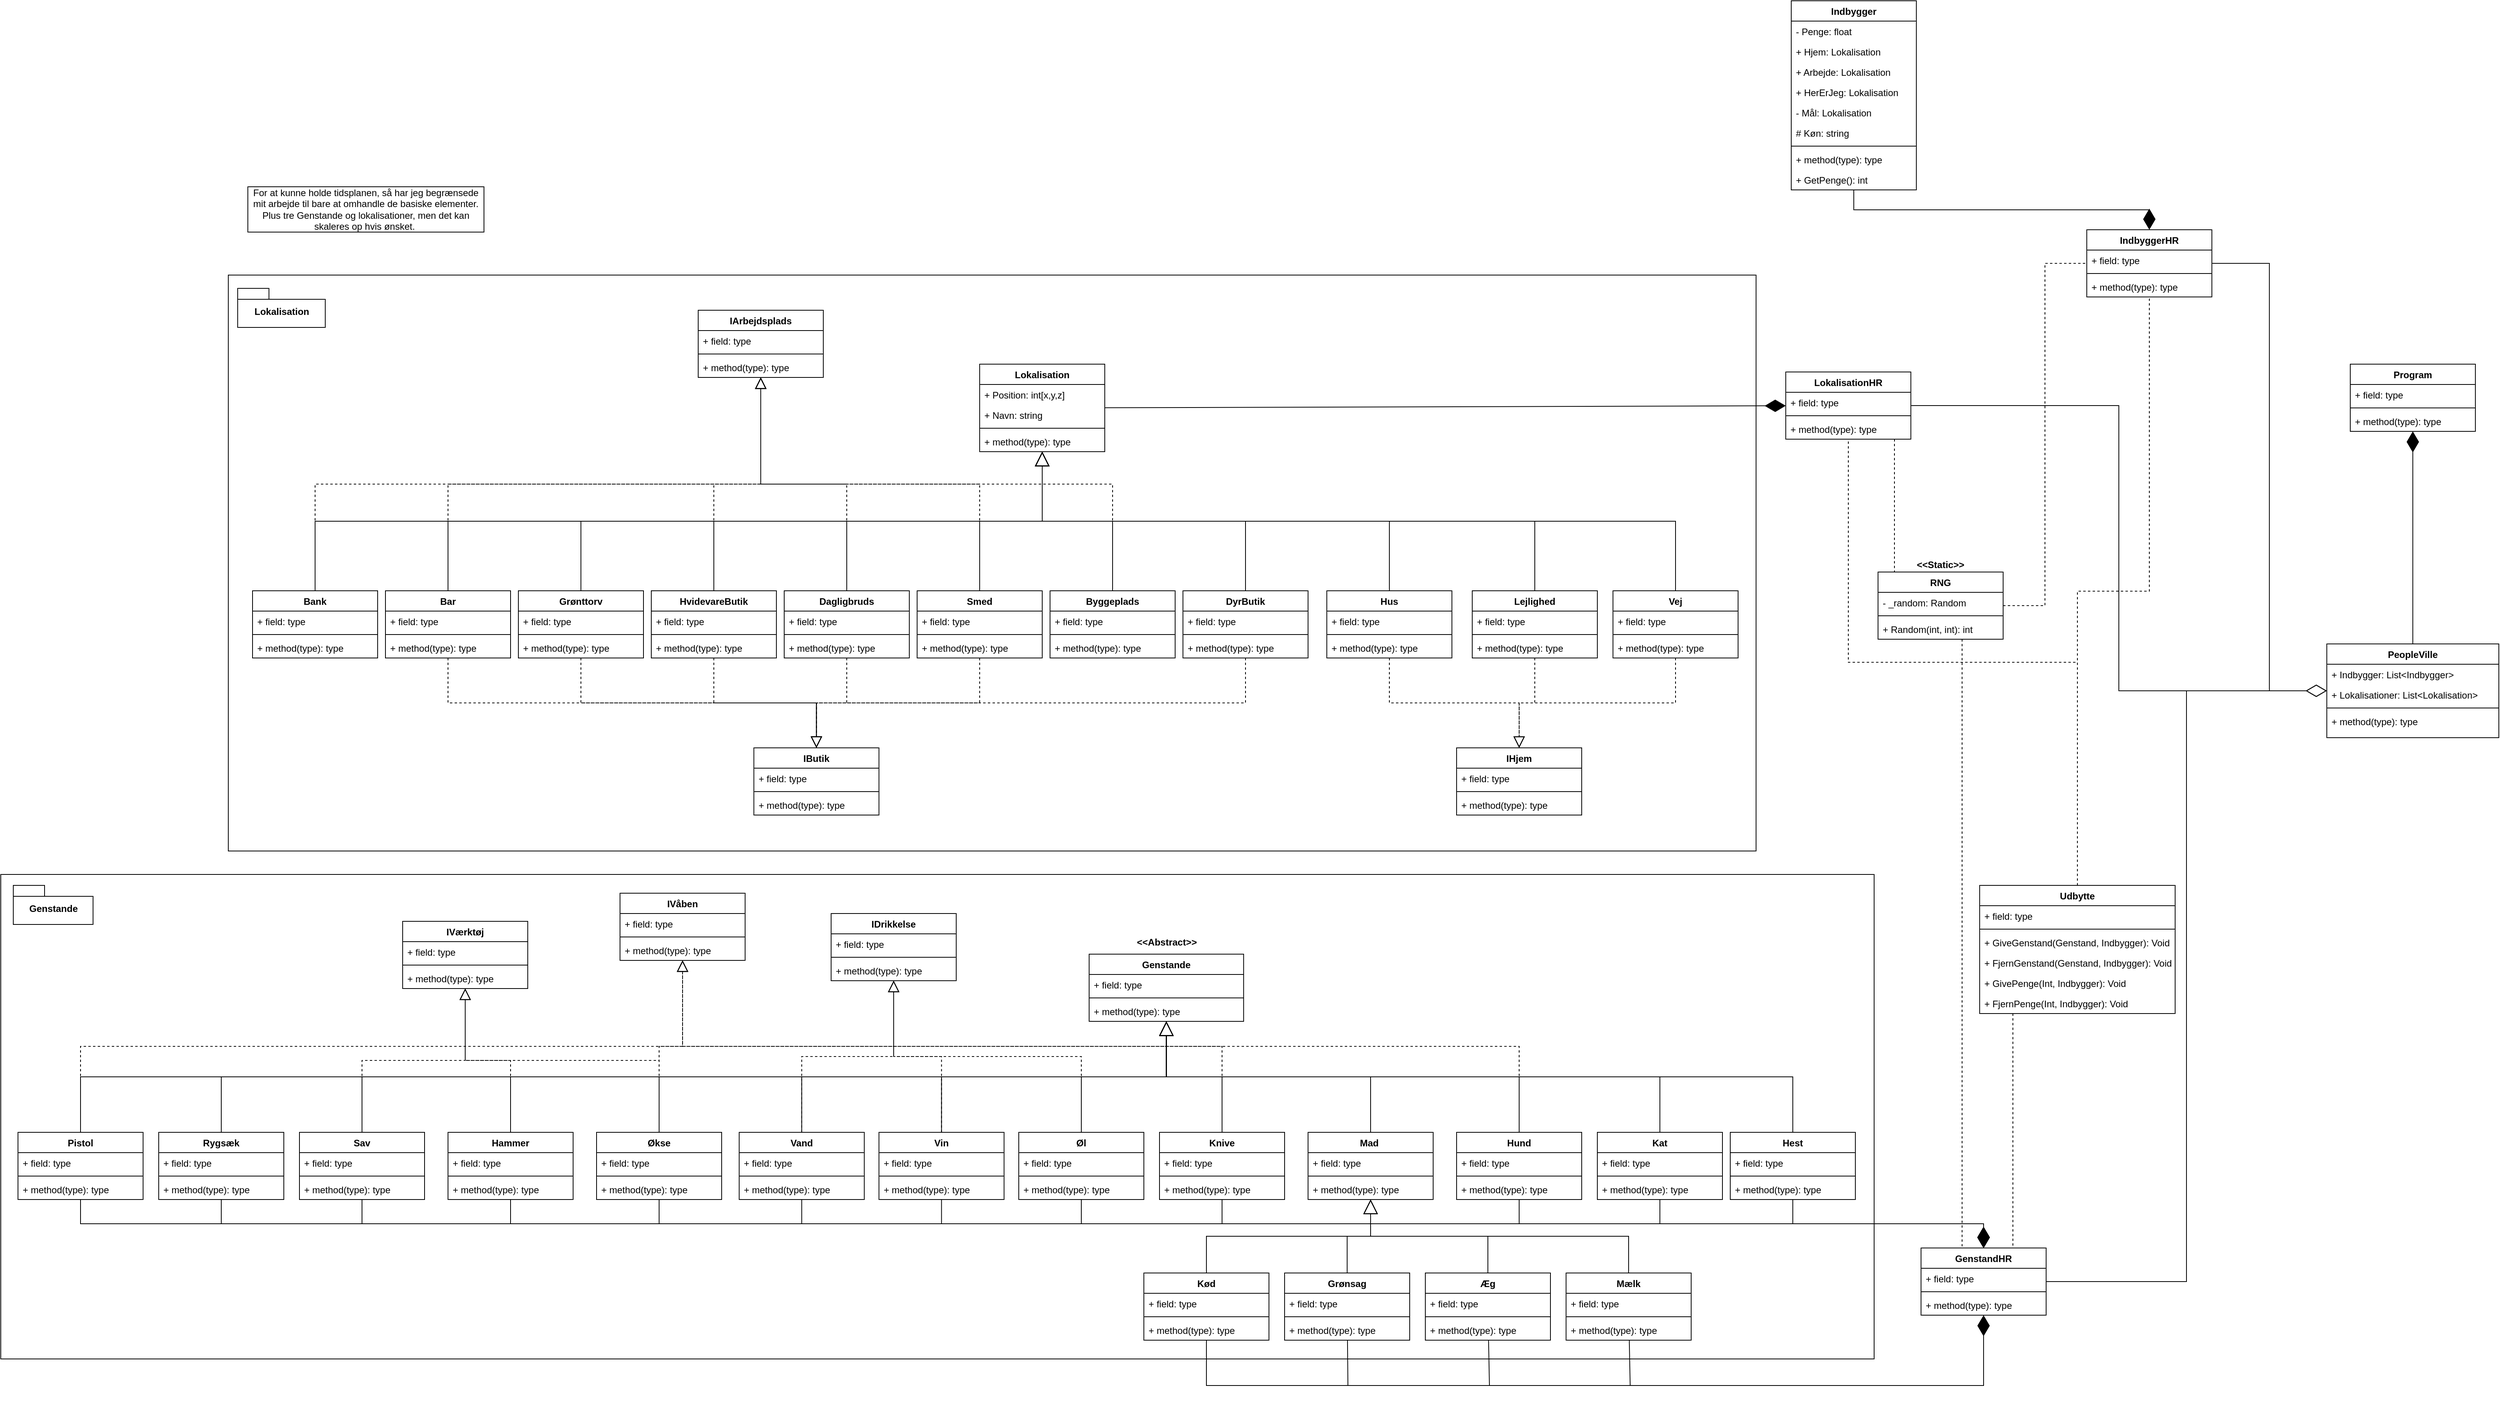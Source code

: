 <mxfile version="20.4.0" type="device"><diagram id="C5RBs43oDa-KdzZeNtuy" name="Page-1"><mxGraphModel dx="4212" dy="3936" grid="0" gridSize="10" guides="1" tooltips="1" connect="1" arrows="1" fold="1" page="0" pageScale="1" pageWidth="827" pageHeight="1169" background="none" math="0" shadow="0"><root><mxCell id="WIyWlLk6GJQsqaUBKTNV-0"/><mxCell id="WIyWlLk6GJQsqaUBKTNV-1" parent="WIyWlLk6GJQsqaUBKTNV-0"/><mxCell id="_8JbuXjy5vpPzGCyIcKC-272" value="" style="rounded=0;whiteSpace=wrap;html=1;fillColor=none;" parent="WIyWlLk6GJQsqaUBKTNV-1" vertex="1"><mxGeometry x="-1322" y="502" width="2396" height="620" as="geometry"/></mxCell><mxCell id="_8JbuXjy5vpPzGCyIcKC-270" value="" style="rounded=0;whiteSpace=wrap;html=1;fillColor=none;" parent="WIyWlLk6GJQsqaUBKTNV-1" vertex="1"><mxGeometry x="-1031" y="-265" width="1954" height="737" as="geometry"/></mxCell><mxCell id="_8JbuXjy5vpPzGCyIcKC-0" value="PeopleVille" style="swimlane;fontStyle=1;align=center;verticalAlign=top;childLayout=stackLayout;horizontal=1;startSize=26;horizontalStack=0;resizeParent=1;resizeParentMax=0;resizeLast=0;collapsible=1;marginBottom=0;" parent="WIyWlLk6GJQsqaUBKTNV-1" vertex="1"><mxGeometry x="1653" y="207" width="220" height="120" as="geometry"/></mxCell><mxCell id="_8JbuXjy5vpPzGCyIcKC-1" value="+ Indbygger: List&lt;Indbygger&gt;" style="text;strokeColor=none;fillColor=none;align=left;verticalAlign=top;spacingLeft=4;spacingRight=4;overflow=hidden;rotatable=0;points=[[0,0.5],[1,0.5]];portConstraint=eastwest;" parent="_8JbuXjy5vpPzGCyIcKC-0" vertex="1"><mxGeometry y="26" width="220" height="26" as="geometry"/></mxCell><mxCell id="_8JbuXjy5vpPzGCyIcKC-24" value="+ Lokalisationer: List&lt;Lokalisation&gt;" style="text;strokeColor=none;fillColor=none;align=left;verticalAlign=top;spacingLeft=4;spacingRight=4;overflow=hidden;rotatable=0;points=[[0,0.5],[1,0.5]];portConstraint=eastwest;" parent="_8JbuXjy5vpPzGCyIcKC-0" vertex="1"><mxGeometry y="52" width="220" height="26" as="geometry"/></mxCell><mxCell id="_8JbuXjy5vpPzGCyIcKC-2" value="" style="line;strokeWidth=1;fillColor=none;align=left;verticalAlign=middle;spacingTop=-1;spacingLeft=3;spacingRight=3;rotatable=0;labelPosition=right;points=[];portConstraint=eastwest;strokeColor=inherit;" parent="_8JbuXjy5vpPzGCyIcKC-0" vertex="1"><mxGeometry y="78" width="220" height="8" as="geometry"/></mxCell><mxCell id="_8JbuXjy5vpPzGCyIcKC-3" value="+ method(type): type" style="text;strokeColor=none;fillColor=none;align=left;verticalAlign=top;spacingLeft=4;spacingRight=4;overflow=hidden;rotatable=0;points=[[0,0.5],[1,0.5]];portConstraint=eastwest;" parent="_8JbuXjy5vpPzGCyIcKC-0" vertex="1"><mxGeometry y="86" width="220" height="34" as="geometry"/></mxCell><mxCell id="_8JbuXjy5vpPzGCyIcKC-4" value="Program" style="swimlane;fontStyle=1;align=center;verticalAlign=top;childLayout=stackLayout;horizontal=1;startSize=26;horizontalStack=0;resizeParent=1;resizeParentMax=0;resizeLast=0;collapsible=1;marginBottom=0;" parent="WIyWlLk6GJQsqaUBKTNV-1" vertex="1"><mxGeometry x="1683" y="-151" width="160" height="86" as="geometry"/></mxCell><mxCell id="_8JbuXjy5vpPzGCyIcKC-5" value="+ field: type" style="text;strokeColor=none;fillColor=none;align=left;verticalAlign=top;spacingLeft=4;spacingRight=4;overflow=hidden;rotatable=0;points=[[0,0.5],[1,0.5]];portConstraint=eastwest;" parent="_8JbuXjy5vpPzGCyIcKC-4" vertex="1"><mxGeometry y="26" width="160" height="26" as="geometry"/></mxCell><mxCell id="_8JbuXjy5vpPzGCyIcKC-6" value="" style="line;strokeWidth=1;fillColor=none;align=left;verticalAlign=middle;spacingTop=-1;spacingLeft=3;spacingRight=3;rotatable=0;labelPosition=right;points=[];portConstraint=eastwest;strokeColor=inherit;" parent="_8JbuXjy5vpPzGCyIcKC-4" vertex="1"><mxGeometry y="52" width="160" height="8" as="geometry"/></mxCell><mxCell id="_8JbuXjy5vpPzGCyIcKC-7" value="+ method(type): type" style="text;strokeColor=none;fillColor=none;align=left;verticalAlign=top;spacingLeft=4;spacingRight=4;overflow=hidden;rotatable=0;points=[[0,0.5],[1,0.5]];portConstraint=eastwest;" parent="_8JbuXjy5vpPzGCyIcKC-4" vertex="1"><mxGeometry y="60" width="160" height="26" as="geometry"/></mxCell><mxCell id="_8JbuXjy5vpPzGCyIcKC-8" value="Lokalisation" style="swimlane;fontStyle=1;align=center;verticalAlign=top;childLayout=stackLayout;horizontal=1;startSize=26;horizontalStack=0;resizeParent=1;resizeParentMax=0;resizeLast=0;collapsible=1;marginBottom=0;" parent="WIyWlLk6GJQsqaUBKTNV-1" vertex="1"><mxGeometry x="-70" y="-151" width="160" height="112" as="geometry"/></mxCell><mxCell id="_8JbuXjy5vpPzGCyIcKC-9" value="+ Position: int[x,y,z]" style="text;strokeColor=none;fillColor=none;align=left;verticalAlign=top;spacingLeft=4;spacingRight=4;overflow=hidden;rotatable=0;points=[[0,0.5],[1,0.5]];portConstraint=eastwest;" parent="_8JbuXjy5vpPzGCyIcKC-8" vertex="1"><mxGeometry y="26" width="160" height="26" as="geometry"/></mxCell><mxCell id="_8JbuXjy5vpPzGCyIcKC-25" value="+ Navn: string" style="text;strokeColor=none;fillColor=none;align=left;verticalAlign=top;spacingLeft=4;spacingRight=4;overflow=hidden;rotatable=0;points=[[0,0.5],[1,0.5]];portConstraint=eastwest;" parent="_8JbuXjy5vpPzGCyIcKC-8" vertex="1"><mxGeometry y="52" width="160" height="26" as="geometry"/></mxCell><mxCell id="_8JbuXjy5vpPzGCyIcKC-10" value="" style="line;strokeWidth=1;fillColor=none;align=left;verticalAlign=middle;spacingTop=-1;spacingLeft=3;spacingRight=3;rotatable=0;labelPosition=right;points=[];portConstraint=eastwest;strokeColor=inherit;" parent="_8JbuXjy5vpPzGCyIcKC-8" vertex="1"><mxGeometry y="78" width="160" height="8" as="geometry"/></mxCell><mxCell id="_8JbuXjy5vpPzGCyIcKC-11" value="+ method(type): type" style="text;strokeColor=none;fillColor=none;align=left;verticalAlign=top;spacingLeft=4;spacingRight=4;overflow=hidden;rotatable=0;points=[[0,0.5],[1,0.5]];portConstraint=eastwest;" parent="_8JbuXjy5vpPzGCyIcKC-8" vertex="1"><mxGeometry y="86" width="160" height="26" as="geometry"/></mxCell><mxCell id="_8JbuXjy5vpPzGCyIcKC-12" value="Indbygger&#10;" style="swimlane;fontStyle=1;align=center;verticalAlign=top;childLayout=stackLayout;horizontal=1;startSize=26;horizontalStack=0;resizeParent=1;resizeParentMax=0;resizeLast=0;collapsible=1;marginBottom=0;" parent="WIyWlLk6GJQsqaUBKTNV-1" vertex="1"><mxGeometry x="968" y="-616" width="160" height="242" as="geometry"/></mxCell><mxCell id="_8JbuXjy5vpPzGCyIcKC-13" value="- Penge: float" style="text;strokeColor=none;fillColor=none;align=left;verticalAlign=top;spacingLeft=4;spacingRight=4;overflow=hidden;rotatable=0;points=[[0,0.5],[1,0.5]];portConstraint=eastwest;" parent="_8JbuXjy5vpPzGCyIcKC-12" vertex="1"><mxGeometry y="26" width="160" height="26" as="geometry"/></mxCell><mxCell id="_8JbuXjy5vpPzGCyIcKC-180" value="+ Hjem: Lokalisation" style="text;strokeColor=none;fillColor=none;align=left;verticalAlign=top;spacingLeft=4;spacingRight=4;overflow=hidden;rotatable=0;points=[[0,0.5],[1,0.5]];portConstraint=eastwest;" parent="_8JbuXjy5vpPzGCyIcKC-12" vertex="1"><mxGeometry y="52" width="160" height="26" as="geometry"/></mxCell><mxCell id="_8JbuXjy5vpPzGCyIcKC-181" value="+ Arbejde: Lokalisation" style="text;strokeColor=none;fillColor=none;align=left;verticalAlign=top;spacingLeft=4;spacingRight=4;overflow=hidden;rotatable=0;points=[[0,0.5],[1,0.5]];portConstraint=eastwest;" parent="_8JbuXjy5vpPzGCyIcKC-12" vertex="1"><mxGeometry y="78" width="160" height="26" as="geometry"/></mxCell><mxCell id="_8JbuXjy5vpPzGCyIcKC-182" value="+ HerErJeg: Lokalisation" style="text;strokeColor=none;fillColor=none;align=left;verticalAlign=top;spacingLeft=4;spacingRight=4;overflow=hidden;rotatable=0;points=[[0,0.5],[1,0.5]];portConstraint=eastwest;" parent="_8JbuXjy5vpPzGCyIcKC-12" vertex="1"><mxGeometry y="104" width="160" height="26" as="geometry"/></mxCell><mxCell id="_8JbuXjy5vpPzGCyIcKC-183" value="- Mål: Lokalisation" style="text;strokeColor=none;fillColor=none;align=left;verticalAlign=top;spacingLeft=4;spacingRight=4;overflow=hidden;rotatable=0;points=[[0,0.5],[1,0.5]];portConstraint=eastwest;" parent="_8JbuXjy5vpPzGCyIcKC-12" vertex="1"><mxGeometry y="130" width="160" height="26" as="geometry"/></mxCell><mxCell id="_8JbuXjy5vpPzGCyIcKC-269" value="# Køn: string" style="text;strokeColor=none;fillColor=none;align=left;verticalAlign=top;spacingLeft=4;spacingRight=4;overflow=hidden;rotatable=0;points=[[0,0.5],[1,0.5]];portConstraint=eastwest;" parent="_8JbuXjy5vpPzGCyIcKC-12" vertex="1"><mxGeometry y="156" width="160" height="26" as="geometry"/></mxCell><mxCell id="_8JbuXjy5vpPzGCyIcKC-14" value="" style="line;strokeWidth=1;fillColor=none;align=left;verticalAlign=middle;spacingTop=-1;spacingLeft=3;spacingRight=3;rotatable=0;labelPosition=right;points=[];portConstraint=eastwest;strokeColor=inherit;" parent="_8JbuXjy5vpPzGCyIcKC-12" vertex="1"><mxGeometry y="182" width="160" height="8" as="geometry"/></mxCell><mxCell id="_8JbuXjy5vpPzGCyIcKC-15" value="+ method(type): type" style="text;strokeColor=none;fillColor=none;align=left;verticalAlign=top;spacingLeft=4;spacingRight=4;overflow=hidden;rotatable=0;points=[[0,0.5],[1,0.5]];portConstraint=eastwest;" parent="_8JbuXjy5vpPzGCyIcKC-12" vertex="1"><mxGeometry y="190" width="160" height="26" as="geometry"/></mxCell><mxCell id="_8JbuXjy5vpPzGCyIcKC-179" value="+ GetPenge(): int" style="text;strokeColor=none;fillColor=none;align=left;verticalAlign=top;spacingLeft=4;spacingRight=4;overflow=hidden;rotatable=0;points=[[0,0.5],[1,0.5]];portConstraint=eastwest;" parent="_8JbuXjy5vpPzGCyIcKC-12" vertex="1"><mxGeometry y="216" width="160" height="26" as="geometry"/></mxCell><mxCell id="_8JbuXjy5vpPzGCyIcKC-16" value="Genstande" style="swimlane;fontStyle=1;align=center;verticalAlign=top;childLayout=stackLayout;horizontal=1;startSize=26;horizontalStack=0;resizeParent=1;resizeParentMax=0;resizeLast=0;collapsible=1;marginBottom=0;" parent="WIyWlLk6GJQsqaUBKTNV-1" vertex="1"><mxGeometry x="70" y="604" width="197.59" height="86" as="geometry"/></mxCell><mxCell id="_8JbuXjy5vpPzGCyIcKC-17" value="+ field: type" style="text;strokeColor=none;fillColor=none;align=left;verticalAlign=top;spacingLeft=4;spacingRight=4;overflow=hidden;rotatable=0;points=[[0,0.5],[1,0.5]];portConstraint=eastwest;" parent="_8JbuXjy5vpPzGCyIcKC-16" vertex="1"><mxGeometry y="26" width="197.59" height="26" as="geometry"/></mxCell><mxCell id="_8JbuXjy5vpPzGCyIcKC-18" value="" style="line;strokeWidth=1;fillColor=none;align=left;verticalAlign=middle;spacingTop=-1;spacingLeft=3;spacingRight=3;rotatable=0;labelPosition=right;points=[];portConstraint=eastwest;strokeColor=inherit;" parent="_8JbuXjy5vpPzGCyIcKC-16" vertex="1"><mxGeometry y="52" width="197.59" height="8" as="geometry"/></mxCell><mxCell id="_8JbuXjy5vpPzGCyIcKC-19" value="+ method(type): type" style="text;strokeColor=none;fillColor=none;align=left;verticalAlign=top;spacingLeft=4;spacingRight=4;overflow=hidden;rotatable=0;points=[[0,0.5],[1,0.5]];portConstraint=eastwest;" parent="_8JbuXjy5vpPzGCyIcKC-16" vertex="1"><mxGeometry y="60" width="197.59" height="26" as="geometry"/></mxCell><mxCell id="_8JbuXjy5vpPzGCyIcKC-20" value="RNG" style="swimlane;fontStyle=1;align=center;verticalAlign=top;childLayout=stackLayout;horizontal=1;startSize=26;horizontalStack=0;resizeParent=1;resizeParentMax=0;resizeLast=0;collapsible=1;marginBottom=0;" parent="WIyWlLk6GJQsqaUBKTNV-1" vertex="1"><mxGeometry x="1079" y="115" width="160" height="86" as="geometry"/></mxCell><mxCell id="_8JbuXjy5vpPzGCyIcKC-21" value="- _random: Random" style="text;strokeColor=none;fillColor=none;align=left;verticalAlign=top;spacingLeft=4;spacingRight=4;overflow=hidden;rotatable=0;points=[[0,0.5],[1,0.5]];portConstraint=eastwest;" parent="_8JbuXjy5vpPzGCyIcKC-20" vertex="1"><mxGeometry y="26" width="160" height="26" as="geometry"/></mxCell><mxCell id="_8JbuXjy5vpPzGCyIcKC-22" value="" style="line;strokeWidth=1;fillColor=none;align=left;verticalAlign=middle;spacingTop=-1;spacingLeft=3;spacingRight=3;rotatable=0;labelPosition=right;points=[];portConstraint=eastwest;strokeColor=inherit;" parent="_8JbuXjy5vpPzGCyIcKC-20" vertex="1"><mxGeometry y="52" width="160" height="8" as="geometry"/></mxCell><mxCell id="_8JbuXjy5vpPzGCyIcKC-23" value="+ Random(int, int): int" style="text;strokeColor=none;fillColor=none;align=left;verticalAlign=top;spacingLeft=4;spacingRight=4;overflow=hidden;rotatable=0;points=[[0,0.5],[1,0.5]];portConstraint=eastwest;" parent="_8JbuXjy5vpPzGCyIcKC-20" vertex="1"><mxGeometry y="60" width="160" height="26" as="geometry"/></mxCell><mxCell id="_8JbuXjy5vpPzGCyIcKC-26" value="Bank" style="swimlane;fontStyle=1;align=center;verticalAlign=top;childLayout=stackLayout;horizontal=1;startSize=26;horizontalStack=0;resizeParent=1;resizeParentMax=0;resizeLast=0;collapsible=1;marginBottom=0;" parent="WIyWlLk6GJQsqaUBKTNV-1" vertex="1"><mxGeometry x="-1000" y="139" width="160" height="86" as="geometry"><mxRectangle x="130" y="470" width="70" height="30" as="alternateBounds"/></mxGeometry></mxCell><mxCell id="_8JbuXjy5vpPzGCyIcKC-27" value="+ field: type" style="text;strokeColor=none;fillColor=none;align=left;verticalAlign=top;spacingLeft=4;spacingRight=4;overflow=hidden;rotatable=0;points=[[0,0.5],[1,0.5]];portConstraint=eastwest;" parent="_8JbuXjy5vpPzGCyIcKC-26" vertex="1"><mxGeometry y="26" width="160" height="26" as="geometry"/></mxCell><mxCell id="_8JbuXjy5vpPzGCyIcKC-28" value="" style="line;strokeWidth=1;fillColor=none;align=left;verticalAlign=middle;spacingTop=-1;spacingLeft=3;spacingRight=3;rotatable=0;labelPosition=right;points=[];portConstraint=eastwest;strokeColor=inherit;" parent="_8JbuXjy5vpPzGCyIcKC-26" vertex="1"><mxGeometry y="52" width="160" height="8" as="geometry"/></mxCell><mxCell id="_8JbuXjy5vpPzGCyIcKC-29" value="+ method(type): type" style="text;strokeColor=none;fillColor=none;align=left;verticalAlign=top;spacingLeft=4;spacingRight=4;overflow=hidden;rotatable=0;points=[[0,0.5],[1,0.5]];portConstraint=eastwest;" parent="_8JbuXjy5vpPzGCyIcKC-26" vertex="1"><mxGeometry y="60" width="160" height="26" as="geometry"/></mxCell><mxCell id="_8JbuXjy5vpPzGCyIcKC-30" value="Grønttorv" style="swimlane;fontStyle=1;align=center;verticalAlign=top;childLayout=stackLayout;horizontal=1;startSize=26;horizontalStack=0;resizeParent=1;resizeParentMax=0;resizeLast=0;collapsible=1;marginBottom=0;" parent="WIyWlLk6GJQsqaUBKTNV-1" vertex="1"><mxGeometry x="-660" y="139" width="160" height="86" as="geometry"/></mxCell><mxCell id="_8JbuXjy5vpPzGCyIcKC-31" value="+ field: type" style="text;strokeColor=none;fillColor=none;align=left;verticalAlign=top;spacingLeft=4;spacingRight=4;overflow=hidden;rotatable=0;points=[[0,0.5],[1,0.5]];portConstraint=eastwest;" parent="_8JbuXjy5vpPzGCyIcKC-30" vertex="1"><mxGeometry y="26" width="160" height="26" as="geometry"/></mxCell><mxCell id="_8JbuXjy5vpPzGCyIcKC-32" value="" style="line;strokeWidth=1;fillColor=none;align=left;verticalAlign=middle;spacingTop=-1;spacingLeft=3;spacingRight=3;rotatable=0;labelPosition=right;points=[];portConstraint=eastwest;strokeColor=inherit;" parent="_8JbuXjy5vpPzGCyIcKC-30" vertex="1"><mxGeometry y="52" width="160" height="8" as="geometry"/></mxCell><mxCell id="_8JbuXjy5vpPzGCyIcKC-33" value="+ method(type): type" style="text;strokeColor=none;fillColor=none;align=left;verticalAlign=top;spacingLeft=4;spacingRight=4;overflow=hidden;rotatable=0;points=[[0,0.5],[1,0.5]];portConstraint=eastwest;" parent="_8JbuXjy5vpPzGCyIcKC-30" vertex="1"><mxGeometry y="60" width="160" height="26" as="geometry"/></mxCell><mxCell id="_8JbuXjy5vpPzGCyIcKC-34" value="Smed" style="swimlane;fontStyle=1;align=center;verticalAlign=top;childLayout=stackLayout;horizontal=1;startSize=26;horizontalStack=0;resizeParent=1;resizeParentMax=0;resizeLast=0;collapsible=1;marginBottom=0;" parent="WIyWlLk6GJQsqaUBKTNV-1" vertex="1"><mxGeometry x="-150" y="139" width="160" height="86" as="geometry"/></mxCell><mxCell id="_8JbuXjy5vpPzGCyIcKC-35" value="+ field: type" style="text;strokeColor=none;fillColor=none;align=left;verticalAlign=top;spacingLeft=4;spacingRight=4;overflow=hidden;rotatable=0;points=[[0,0.5],[1,0.5]];portConstraint=eastwest;" parent="_8JbuXjy5vpPzGCyIcKC-34" vertex="1"><mxGeometry y="26" width="160" height="26" as="geometry"/></mxCell><mxCell id="_8JbuXjy5vpPzGCyIcKC-36" value="" style="line;strokeWidth=1;fillColor=none;align=left;verticalAlign=middle;spacingTop=-1;spacingLeft=3;spacingRight=3;rotatable=0;labelPosition=right;points=[];portConstraint=eastwest;strokeColor=inherit;" parent="_8JbuXjy5vpPzGCyIcKC-34" vertex="1"><mxGeometry y="52" width="160" height="8" as="geometry"/></mxCell><mxCell id="_8JbuXjy5vpPzGCyIcKC-37" value="+ method(type): type" style="text;strokeColor=none;fillColor=none;align=left;verticalAlign=top;spacingLeft=4;spacingRight=4;overflow=hidden;rotatable=0;points=[[0,0.5],[1,0.5]];portConstraint=eastwest;" parent="_8JbuXjy5vpPzGCyIcKC-34" vertex="1"><mxGeometry y="60" width="160" height="26" as="geometry"/></mxCell><mxCell id="_8JbuXjy5vpPzGCyIcKC-38" value="Vej" style="swimlane;fontStyle=1;align=center;verticalAlign=top;childLayout=stackLayout;horizontal=1;startSize=26;horizontalStack=0;resizeParent=1;resizeParentMax=0;resizeLast=0;collapsible=1;marginBottom=0;" parent="WIyWlLk6GJQsqaUBKTNV-1" vertex="1"><mxGeometry x="740" y="139" width="160" height="86" as="geometry"/></mxCell><mxCell id="_8JbuXjy5vpPzGCyIcKC-39" value="+ field: type" style="text;strokeColor=none;fillColor=none;align=left;verticalAlign=top;spacingLeft=4;spacingRight=4;overflow=hidden;rotatable=0;points=[[0,0.5],[1,0.5]];portConstraint=eastwest;" parent="_8JbuXjy5vpPzGCyIcKC-38" vertex="1"><mxGeometry y="26" width="160" height="26" as="geometry"/></mxCell><mxCell id="_8JbuXjy5vpPzGCyIcKC-40" value="" style="line;strokeWidth=1;fillColor=none;align=left;verticalAlign=middle;spacingTop=-1;spacingLeft=3;spacingRight=3;rotatable=0;labelPosition=right;points=[];portConstraint=eastwest;strokeColor=inherit;" parent="_8JbuXjy5vpPzGCyIcKC-38" vertex="1"><mxGeometry y="52" width="160" height="8" as="geometry"/></mxCell><mxCell id="_8JbuXjy5vpPzGCyIcKC-41" value="+ method(type): type" style="text;strokeColor=none;fillColor=none;align=left;verticalAlign=top;spacingLeft=4;spacingRight=4;overflow=hidden;rotatable=0;points=[[0,0.5],[1,0.5]];portConstraint=eastwest;" parent="_8JbuXjy5vpPzGCyIcKC-38" vertex="1"><mxGeometry y="60" width="160" height="26" as="geometry"/></mxCell><mxCell id="_8JbuXjy5vpPzGCyIcKC-46" value="Bar" style="swimlane;fontStyle=1;align=center;verticalAlign=top;childLayout=stackLayout;horizontal=1;startSize=26;horizontalStack=0;resizeParent=1;resizeParentMax=0;resizeLast=0;collapsible=1;marginBottom=0;" parent="WIyWlLk6GJQsqaUBKTNV-1" vertex="1"><mxGeometry x="-830" y="139" width="160" height="86" as="geometry"/></mxCell><mxCell id="_8JbuXjy5vpPzGCyIcKC-47" value="+ field: type" style="text;strokeColor=none;fillColor=none;align=left;verticalAlign=top;spacingLeft=4;spacingRight=4;overflow=hidden;rotatable=0;points=[[0,0.5],[1,0.5]];portConstraint=eastwest;" parent="_8JbuXjy5vpPzGCyIcKC-46" vertex="1"><mxGeometry y="26" width="160" height="26" as="geometry"/></mxCell><mxCell id="_8JbuXjy5vpPzGCyIcKC-48" value="" style="line;strokeWidth=1;fillColor=none;align=left;verticalAlign=middle;spacingTop=-1;spacingLeft=3;spacingRight=3;rotatable=0;labelPosition=right;points=[];portConstraint=eastwest;strokeColor=inherit;" parent="_8JbuXjy5vpPzGCyIcKC-46" vertex="1"><mxGeometry y="52" width="160" height="8" as="geometry"/></mxCell><mxCell id="_8JbuXjy5vpPzGCyIcKC-49" value="+ method(type): type" style="text;strokeColor=none;fillColor=none;align=left;verticalAlign=top;spacingLeft=4;spacingRight=4;overflow=hidden;rotatable=0;points=[[0,0.5],[1,0.5]];portConstraint=eastwest;" parent="_8JbuXjy5vpPzGCyIcKC-46" vertex="1"><mxGeometry y="60" width="160" height="26" as="geometry"/></mxCell><mxCell id="_8JbuXjy5vpPzGCyIcKC-50" value="Hus" style="swimlane;fontStyle=1;align=center;verticalAlign=top;childLayout=stackLayout;horizontal=1;startSize=26;horizontalStack=0;resizeParent=1;resizeParentMax=0;resizeLast=0;collapsible=1;marginBottom=0;" parent="WIyWlLk6GJQsqaUBKTNV-1" vertex="1"><mxGeometry x="374" y="139" width="160" height="86" as="geometry"/></mxCell><mxCell id="_8JbuXjy5vpPzGCyIcKC-51" value="+ field: type" style="text;strokeColor=none;fillColor=none;align=left;verticalAlign=top;spacingLeft=4;spacingRight=4;overflow=hidden;rotatable=0;points=[[0,0.5],[1,0.5]];portConstraint=eastwest;" parent="_8JbuXjy5vpPzGCyIcKC-50" vertex="1"><mxGeometry y="26" width="160" height="26" as="geometry"/></mxCell><mxCell id="_8JbuXjy5vpPzGCyIcKC-52" value="" style="line;strokeWidth=1;fillColor=none;align=left;verticalAlign=middle;spacingTop=-1;spacingLeft=3;spacingRight=3;rotatable=0;labelPosition=right;points=[];portConstraint=eastwest;strokeColor=inherit;" parent="_8JbuXjy5vpPzGCyIcKC-50" vertex="1"><mxGeometry y="52" width="160" height="8" as="geometry"/></mxCell><mxCell id="_8JbuXjy5vpPzGCyIcKC-53" value="+ method(type): type" style="text;strokeColor=none;fillColor=none;align=left;verticalAlign=top;spacingLeft=4;spacingRight=4;overflow=hidden;rotatable=0;points=[[0,0.5],[1,0.5]];portConstraint=eastwest;" parent="_8JbuXjy5vpPzGCyIcKC-50" vertex="1"><mxGeometry y="60" width="160" height="26" as="geometry"/></mxCell><mxCell id="_8JbuXjy5vpPzGCyIcKC-54" value="Lejlighed" style="swimlane;fontStyle=1;align=center;verticalAlign=top;childLayout=stackLayout;horizontal=1;startSize=26;horizontalStack=0;resizeParent=1;resizeParentMax=0;resizeLast=0;collapsible=1;marginBottom=0;" parent="WIyWlLk6GJQsqaUBKTNV-1" vertex="1"><mxGeometry x="560" y="139" width="160" height="86" as="geometry"/></mxCell><mxCell id="_8JbuXjy5vpPzGCyIcKC-55" value="+ field: type" style="text;strokeColor=none;fillColor=none;align=left;verticalAlign=top;spacingLeft=4;spacingRight=4;overflow=hidden;rotatable=0;points=[[0,0.5],[1,0.5]];portConstraint=eastwest;" parent="_8JbuXjy5vpPzGCyIcKC-54" vertex="1"><mxGeometry y="26" width="160" height="26" as="geometry"/></mxCell><mxCell id="_8JbuXjy5vpPzGCyIcKC-56" value="" style="line;strokeWidth=1;fillColor=none;align=left;verticalAlign=middle;spacingTop=-1;spacingLeft=3;spacingRight=3;rotatable=0;labelPosition=right;points=[];portConstraint=eastwest;strokeColor=inherit;" parent="_8JbuXjy5vpPzGCyIcKC-54" vertex="1"><mxGeometry y="52" width="160" height="8" as="geometry"/></mxCell><mxCell id="_8JbuXjy5vpPzGCyIcKC-57" value="+ method(type): type" style="text;strokeColor=none;fillColor=none;align=left;verticalAlign=top;spacingLeft=4;spacingRight=4;overflow=hidden;rotatable=0;points=[[0,0.5],[1,0.5]];portConstraint=eastwest;" parent="_8JbuXjy5vpPzGCyIcKC-54" vertex="1"><mxGeometry y="60" width="160" height="26" as="geometry"/></mxCell><mxCell id="_8JbuXjy5vpPzGCyIcKC-58" value="Byggeplads" style="swimlane;fontStyle=1;align=center;verticalAlign=top;childLayout=stackLayout;horizontal=1;startSize=26;horizontalStack=0;resizeParent=1;resizeParentMax=0;resizeLast=0;collapsible=1;marginBottom=0;" parent="WIyWlLk6GJQsqaUBKTNV-1" vertex="1"><mxGeometry x="20" y="139" width="160" height="86" as="geometry"/></mxCell><mxCell id="_8JbuXjy5vpPzGCyIcKC-59" value="+ field: type" style="text;strokeColor=none;fillColor=none;align=left;verticalAlign=top;spacingLeft=4;spacingRight=4;overflow=hidden;rotatable=0;points=[[0,0.5],[1,0.5]];portConstraint=eastwest;" parent="_8JbuXjy5vpPzGCyIcKC-58" vertex="1"><mxGeometry y="26" width="160" height="26" as="geometry"/></mxCell><mxCell id="_8JbuXjy5vpPzGCyIcKC-60" value="" style="line;strokeWidth=1;fillColor=none;align=left;verticalAlign=middle;spacingTop=-1;spacingLeft=3;spacingRight=3;rotatable=0;labelPosition=right;points=[];portConstraint=eastwest;strokeColor=inherit;" parent="_8JbuXjy5vpPzGCyIcKC-58" vertex="1"><mxGeometry y="52" width="160" height="8" as="geometry"/></mxCell><mxCell id="_8JbuXjy5vpPzGCyIcKC-61" value="+ method(type): type" style="text;strokeColor=none;fillColor=none;align=left;verticalAlign=top;spacingLeft=4;spacingRight=4;overflow=hidden;rotatable=0;points=[[0,0.5],[1,0.5]];portConstraint=eastwest;" parent="_8JbuXjy5vpPzGCyIcKC-58" vertex="1"><mxGeometry y="60" width="160" height="26" as="geometry"/></mxCell><mxCell id="_8JbuXjy5vpPzGCyIcKC-62" value="IButik" style="swimlane;fontStyle=1;align=center;verticalAlign=top;childLayout=stackLayout;horizontal=1;startSize=26;horizontalStack=0;resizeParent=1;resizeParentMax=0;resizeLast=0;collapsible=1;marginBottom=0;" parent="WIyWlLk6GJQsqaUBKTNV-1" vertex="1"><mxGeometry x="-358.8" y="340" width="160" height="86" as="geometry"/></mxCell><mxCell id="_8JbuXjy5vpPzGCyIcKC-63" value="+ field: type" style="text;strokeColor=none;fillColor=none;align=left;verticalAlign=top;spacingLeft=4;spacingRight=4;overflow=hidden;rotatable=0;points=[[0,0.5],[1,0.5]];portConstraint=eastwest;" parent="_8JbuXjy5vpPzGCyIcKC-62" vertex="1"><mxGeometry y="26" width="160" height="26" as="geometry"/></mxCell><mxCell id="_8JbuXjy5vpPzGCyIcKC-64" value="" style="line;strokeWidth=1;fillColor=none;align=left;verticalAlign=middle;spacingTop=-1;spacingLeft=3;spacingRight=3;rotatable=0;labelPosition=right;points=[];portConstraint=eastwest;strokeColor=inherit;" parent="_8JbuXjy5vpPzGCyIcKC-62" vertex="1"><mxGeometry y="52" width="160" height="8" as="geometry"/></mxCell><mxCell id="_8JbuXjy5vpPzGCyIcKC-65" value="+ method(type): type" style="text;strokeColor=none;fillColor=none;align=left;verticalAlign=top;spacingLeft=4;spacingRight=4;overflow=hidden;rotatable=0;points=[[0,0.5],[1,0.5]];portConstraint=eastwest;" parent="_8JbuXjy5vpPzGCyIcKC-62" vertex="1"><mxGeometry y="60" width="160" height="26" as="geometry"/></mxCell><mxCell id="_8JbuXjy5vpPzGCyIcKC-70" value="Dagligbruds" style="swimlane;fontStyle=1;align=center;verticalAlign=top;childLayout=stackLayout;horizontal=1;startSize=26;horizontalStack=0;resizeParent=1;resizeParentMax=0;resizeLast=0;collapsible=1;marginBottom=0;" parent="WIyWlLk6GJQsqaUBKTNV-1" vertex="1"><mxGeometry x="-320" y="139" width="160" height="86" as="geometry"/></mxCell><mxCell id="_8JbuXjy5vpPzGCyIcKC-71" value="+ field: type" style="text;strokeColor=none;fillColor=none;align=left;verticalAlign=top;spacingLeft=4;spacingRight=4;overflow=hidden;rotatable=0;points=[[0,0.5],[1,0.5]];portConstraint=eastwest;" parent="_8JbuXjy5vpPzGCyIcKC-70" vertex="1"><mxGeometry y="26" width="160" height="26" as="geometry"/></mxCell><mxCell id="_8JbuXjy5vpPzGCyIcKC-72" value="" style="line;strokeWidth=1;fillColor=none;align=left;verticalAlign=middle;spacingTop=-1;spacingLeft=3;spacingRight=3;rotatable=0;labelPosition=right;points=[];portConstraint=eastwest;strokeColor=inherit;" parent="_8JbuXjy5vpPzGCyIcKC-70" vertex="1"><mxGeometry y="52" width="160" height="8" as="geometry"/></mxCell><mxCell id="_8JbuXjy5vpPzGCyIcKC-73" value="+ method(type): type" style="text;strokeColor=none;fillColor=none;align=left;verticalAlign=top;spacingLeft=4;spacingRight=4;overflow=hidden;rotatable=0;points=[[0,0.5],[1,0.5]];portConstraint=eastwest;" parent="_8JbuXjy5vpPzGCyIcKC-70" vertex="1"><mxGeometry y="60" width="160" height="26" as="geometry"/></mxCell><mxCell id="_8JbuXjy5vpPzGCyIcKC-74" value="HvidevareButik" style="swimlane;fontStyle=1;align=center;verticalAlign=top;childLayout=stackLayout;horizontal=1;startSize=26;horizontalStack=0;resizeParent=1;resizeParentMax=0;resizeLast=0;collapsible=1;marginBottom=0;" parent="WIyWlLk6GJQsqaUBKTNV-1" vertex="1"><mxGeometry x="-490" y="139" width="160" height="86" as="geometry"/></mxCell><mxCell id="_8JbuXjy5vpPzGCyIcKC-75" value="+ field: type" style="text;strokeColor=none;fillColor=none;align=left;verticalAlign=top;spacingLeft=4;spacingRight=4;overflow=hidden;rotatable=0;points=[[0,0.5],[1,0.5]];portConstraint=eastwest;" parent="_8JbuXjy5vpPzGCyIcKC-74" vertex="1"><mxGeometry y="26" width="160" height="26" as="geometry"/></mxCell><mxCell id="_8JbuXjy5vpPzGCyIcKC-76" value="" style="line;strokeWidth=1;fillColor=none;align=left;verticalAlign=middle;spacingTop=-1;spacingLeft=3;spacingRight=3;rotatable=0;labelPosition=right;points=[];portConstraint=eastwest;strokeColor=inherit;" parent="_8JbuXjy5vpPzGCyIcKC-74" vertex="1"><mxGeometry y="52" width="160" height="8" as="geometry"/></mxCell><mxCell id="_8JbuXjy5vpPzGCyIcKC-77" value="+ method(type): type" style="text;strokeColor=none;fillColor=none;align=left;verticalAlign=top;spacingLeft=4;spacingRight=4;overflow=hidden;rotatable=0;points=[[0,0.5],[1,0.5]];portConstraint=eastwest;" parent="_8JbuXjy5vpPzGCyIcKC-74" vertex="1"><mxGeometry y="60" width="160" height="26" as="geometry"/></mxCell><mxCell id="_8JbuXjy5vpPzGCyIcKC-66" value="DyrButik" style="swimlane;fontStyle=1;align=center;verticalAlign=top;childLayout=stackLayout;horizontal=1;startSize=26;horizontalStack=0;resizeParent=1;resizeParentMax=0;resizeLast=0;collapsible=1;marginBottom=0;" parent="WIyWlLk6GJQsqaUBKTNV-1" vertex="1"><mxGeometry x="190" y="139" width="160" height="86" as="geometry"/></mxCell><mxCell id="_8JbuXjy5vpPzGCyIcKC-67" value="+ field: type" style="text;strokeColor=none;fillColor=none;align=left;verticalAlign=top;spacingLeft=4;spacingRight=4;overflow=hidden;rotatable=0;points=[[0,0.5],[1,0.5]];portConstraint=eastwest;" parent="_8JbuXjy5vpPzGCyIcKC-66" vertex="1"><mxGeometry y="26" width="160" height="26" as="geometry"/></mxCell><mxCell id="_8JbuXjy5vpPzGCyIcKC-68" value="" style="line;strokeWidth=1;fillColor=none;align=left;verticalAlign=middle;spacingTop=-1;spacingLeft=3;spacingRight=3;rotatable=0;labelPosition=right;points=[];portConstraint=eastwest;strokeColor=inherit;" parent="_8JbuXjy5vpPzGCyIcKC-66" vertex="1"><mxGeometry y="52" width="160" height="8" as="geometry"/></mxCell><mxCell id="_8JbuXjy5vpPzGCyIcKC-69" value="+ method(type): type" style="text;strokeColor=none;fillColor=none;align=left;verticalAlign=top;spacingLeft=4;spacingRight=4;overflow=hidden;rotatable=0;points=[[0,0.5],[1,0.5]];portConstraint=eastwest;" parent="_8JbuXjy5vpPzGCyIcKC-66" vertex="1"><mxGeometry y="60" width="160" height="26" as="geometry"/></mxCell><mxCell id="_8JbuXjy5vpPzGCyIcKC-85" value="" style="endArrow=block;dashed=1;endFill=0;endSize=12;html=1;rounded=0;edgeStyle=elbowEdgeStyle;elbow=vertical;" parent="WIyWlLk6GJQsqaUBKTNV-1" source="_8JbuXjy5vpPzGCyIcKC-74" target="_8JbuXjy5vpPzGCyIcKC-62" edge="1"><mxGeometry width="160" relative="1" as="geometry"><mxPoint x="-220" y="79" as="sourcePoint"/><mxPoint x="-60" y="79" as="targetPoint"/></mxGeometry></mxCell><mxCell id="_8JbuXjy5vpPzGCyIcKC-86" value="" style="endArrow=block;dashed=1;endFill=0;endSize=12;html=1;rounded=0;edgeStyle=elbowEdgeStyle;elbow=vertical;" parent="WIyWlLk6GJQsqaUBKTNV-1" source="_8JbuXjy5vpPzGCyIcKC-66" target="_8JbuXjy5vpPzGCyIcKC-62" edge="1"><mxGeometry width="160" relative="1" as="geometry"><mxPoint x="-210" y="89" as="sourcePoint"/><mxPoint x="-50" y="89" as="targetPoint"/></mxGeometry></mxCell><mxCell id="_8JbuXjy5vpPzGCyIcKC-87" value="" style="endArrow=block;dashed=1;endFill=0;endSize=12;html=1;rounded=0;edgeStyle=elbowEdgeStyle;elbow=vertical;" parent="WIyWlLk6GJQsqaUBKTNV-1" source="_8JbuXjy5vpPzGCyIcKC-70" target="_8JbuXjy5vpPzGCyIcKC-62" edge="1"><mxGeometry width="160" relative="1" as="geometry"><mxPoint x="-200" y="99" as="sourcePoint"/><mxPoint x="-40" y="99" as="targetPoint"/></mxGeometry></mxCell><mxCell id="_8JbuXjy5vpPzGCyIcKC-88" value="Knive" style="swimlane;fontStyle=1;align=center;verticalAlign=top;childLayout=stackLayout;horizontal=1;startSize=26;horizontalStack=0;resizeParent=1;resizeParentMax=0;resizeLast=0;collapsible=1;marginBottom=0;" parent="WIyWlLk6GJQsqaUBKTNV-1" vertex="1"><mxGeometry x="160" y="832" width="160" height="86" as="geometry"/></mxCell><mxCell id="_8JbuXjy5vpPzGCyIcKC-89" value="+ field: type" style="text;strokeColor=none;fillColor=none;align=left;verticalAlign=top;spacingLeft=4;spacingRight=4;overflow=hidden;rotatable=0;points=[[0,0.5],[1,0.5]];portConstraint=eastwest;" parent="_8JbuXjy5vpPzGCyIcKC-88" vertex="1"><mxGeometry y="26" width="160" height="26" as="geometry"/></mxCell><mxCell id="_8JbuXjy5vpPzGCyIcKC-90" value="" style="line;strokeWidth=1;fillColor=none;align=left;verticalAlign=middle;spacingTop=-1;spacingLeft=3;spacingRight=3;rotatable=0;labelPosition=right;points=[];portConstraint=eastwest;strokeColor=inherit;" parent="_8JbuXjy5vpPzGCyIcKC-88" vertex="1"><mxGeometry y="52" width="160" height="8" as="geometry"/></mxCell><mxCell id="_8JbuXjy5vpPzGCyIcKC-91" value="+ method(type): type" style="text;strokeColor=none;fillColor=none;align=left;verticalAlign=top;spacingLeft=4;spacingRight=4;overflow=hidden;rotatable=0;points=[[0,0.5],[1,0.5]];portConstraint=eastwest;" parent="_8JbuXjy5vpPzGCyIcKC-88" vertex="1"><mxGeometry y="60" width="160" height="26" as="geometry"/></mxCell><mxCell id="_8JbuXjy5vpPzGCyIcKC-92" value="Rygsæk" style="swimlane;fontStyle=1;align=center;verticalAlign=top;childLayout=stackLayout;horizontal=1;startSize=26;horizontalStack=0;resizeParent=1;resizeParentMax=0;resizeLast=0;collapsible=1;marginBottom=0;" parent="WIyWlLk6GJQsqaUBKTNV-1" vertex="1"><mxGeometry x="-1120" y="832" width="160" height="86" as="geometry"/></mxCell><mxCell id="_8JbuXjy5vpPzGCyIcKC-93" value="+ field: type" style="text;strokeColor=none;fillColor=none;align=left;verticalAlign=top;spacingLeft=4;spacingRight=4;overflow=hidden;rotatable=0;points=[[0,0.5],[1,0.5]];portConstraint=eastwest;" parent="_8JbuXjy5vpPzGCyIcKC-92" vertex="1"><mxGeometry y="26" width="160" height="26" as="geometry"/></mxCell><mxCell id="_8JbuXjy5vpPzGCyIcKC-94" value="" style="line;strokeWidth=1;fillColor=none;align=left;verticalAlign=middle;spacingTop=-1;spacingLeft=3;spacingRight=3;rotatable=0;labelPosition=right;points=[];portConstraint=eastwest;strokeColor=inherit;" parent="_8JbuXjy5vpPzGCyIcKC-92" vertex="1"><mxGeometry y="52" width="160" height="8" as="geometry"/></mxCell><mxCell id="_8JbuXjy5vpPzGCyIcKC-95" value="+ method(type): type" style="text;strokeColor=none;fillColor=none;align=left;verticalAlign=top;spacingLeft=4;spacingRight=4;overflow=hidden;rotatable=0;points=[[0,0.5],[1,0.5]];portConstraint=eastwest;" parent="_8JbuXjy5vpPzGCyIcKC-92" vertex="1"><mxGeometry y="60" width="160" height="26" as="geometry"/></mxCell><mxCell id="_8JbuXjy5vpPzGCyIcKC-96" value="Mad " style="swimlane;fontStyle=1;align=center;verticalAlign=top;childLayout=stackLayout;horizontal=1;startSize=26;horizontalStack=0;resizeParent=1;resizeParentMax=0;resizeLast=0;collapsible=1;marginBottom=0;" parent="WIyWlLk6GJQsqaUBKTNV-1" vertex="1"><mxGeometry x="350" y="832" width="160" height="86" as="geometry"/></mxCell><mxCell id="_8JbuXjy5vpPzGCyIcKC-97" value="+ field: type" style="text;strokeColor=none;fillColor=none;align=left;verticalAlign=top;spacingLeft=4;spacingRight=4;overflow=hidden;rotatable=0;points=[[0,0.5],[1,0.5]];portConstraint=eastwest;" parent="_8JbuXjy5vpPzGCyIcKC-96" vertex="1"><mxGeometry y="26" width="160" height="26" as="geometry"/></mxCell><mxCell id="_8JbuXjy5vpPzGCyIcKC-98" value="" style="line;strokeWidth=1;fillColor=none;align=left;verticalAlign=middle;spacingTop=-1;spacingLeft=3;spacingRight=3;rotatable=0;labelPosition=right;points=[];portConstraint=eastwest;strokeColor=inherit;" parent="_8JbuXjy5vpPzGCyIcKC-96" vertex="1"><mxGeometry y="52" width="160" height="8" as="geometry"/></mxCell><mxCell id="_8JbuXjy5vpPzGCyIcKC-99" value="+ method(type): type" style="text;strokeColor=none;fillColor=none;align=left;verticalAlign=top;spacingLeft=4;spacingRight=4;overflow=hidden;rotatable=0;points=[[0,0.5],[1,0.5]];portConstraint=eastwest;" parent="_8JbuXjy5vpPzGCyIcKC-96" vertex="1"><mxGeometry y="60" width="160" height="26" as="geometry"/></mxCell><mxCell id="_8JbuXjy5vpPzGCyIcKC-100" value="Grønsag" style="swimlane;fontStyle=1;align=center;verticalAlign=top;childLayout=stackLayout;horizontal=1;startSize=26;horizontalStack=0;resizeParent=1;resizeParentMax=0;resizeLast=0;collapsible=1;marginBottom=0;" parent="WIyWlLk6GJQsqaUBKTNV-1" vertex="1"><mxGeometry x="320" y="1012" width="160" height="86" as="geometry"/></mxCell><mxCell id="_8JbuXjy5vpPzGCyIcKC-101" value="+ field: type" style="text;strokeColor=none;fillColor=none;align=left;verticalAlign=top;spacingLeft=4;spacingRight=4;overflow=hidden;rotatable=0;points=[[0,0.5],[1,0.5]];portConstraint=eastwest;" parent="_8JbuXjy5vpPzGCyIcKC-100" vertex="1"><mxGeometry y="26" width="160" height="26" as="geometry"/></mxCell><mxCell id="_8JbuXjy5vpPzGCyIcKC-102" value="" style="line;strokeWidth=1;fillColor=none;align=left;verticalAlign=middle;spacingTop=-1;spacingLeft=3;spacingRight=3;rotatable=0;labelPosition=right;points=[];portConstraint=eastwest;strokeColor=inherit;" parent="_8JbuXjy5vpPzGCyIcKC-100" vertex="1"><mxGeometry y="52" width="160" height="8" as="geometry"/></mxCell><mxCell id="_8JbuXjy5vpPzGCyIcKC-103" value="+ method(type): type" style="text;strokeColor=none;fillColor=none;align=left;verticalAlign=top;spacingLeft=4;spacingRight=4;overflow=hidden;rotatable=0;points=[[0,0.5],[1,0.5]];portConstraint=eastwest;" parent="_8JbuXjy5vpPzGCyIcKC-100" vertex="1"><mxGeometry y="60" width="160" height="26" as="geometry"/></mxCell><mxCell id="_8JbuXjy5vpPzGCyIcKC-104" value="Kød" style="swimlane;fontStyle=1;align=center;verticalAlign=top;childLayout=stackLayout;horizontal=1;startSize=26;horizontalStack=0;resizeParent=1;resizeParentMax=0;resizeLast=0;collapsible=1;marginBottom=0;" parent="WIyWlLk6GJQsqaUBKTNV-1" vertex="1"><mxGeometry x="140" y="1012" width="160" height="86" as="geometry"/></mxCell><mxCell id="_8JbuXjy5vpPzGCyIcKC-105" value="+ field: type" style="text;strokeColor=none;fillColor=none;align=left;verticalAlign=top;spacingLeft=4;spacingRight=4;overflow=hidden;rotatable=0;points=[[0,0.5],[1,0.5]];portConstraint=eastwest;" parent="_8JbuXjy5vpPzGCyIcKC-104" vertex="1"><mxGeometry y="26" width="160" height="26" as="geometry"/></mxCell><mxCell id="_8JbuXjy5vpPzGCyIcKC-106" value="" style="line;strokeWidth=1;fillColor=none;align=left;verticalAlign=middle;spacingTop=-1;spacingLeft=3;spacingRight=3;rotatable=0;labelPosition=right;points=[];portConstraint=eastwest;strokeColor=inherit;" parent="_8JbuXjy5vpPzGCyIcKC-104" vertex="1"><mxGeometry y="52" width="160" height="8" as="geometry"/></mxCell><mxCell id="_8JbuXjy5vpPzGCyIcKC-107" value="+ method(type): type" style="text;strokeColor=none;fillColor=none;align=left;verticalAlign=top;spacingLeft=4;spacingRight=4;overflow=hidden;rotatable=0;points=[[0,0.5],[1,0.5]];portConstraint=eastwest;" parent="_8JbuXjy5vpPzGCyIcKC-104" vertex="1"><mxGeometry y="60" width="160" height="26" as="geometry"/></mxCell><mxCell id="_8JbuXjy5vpPzGCyIcKC-108" value="Æg" style="swimlane;fontStyle=1;align=center;verticalAlign=top;childLayout=stackLayout;horizontal=1;startSize=26;horizontalStack=0;resizeParent=1;resizeParentMax=0;resizeLast=0;collapsible=1;marginBottom=0;" parent="WIyWlLk6GJQsqaUBKTNV-1" vertex="1"><mxGeometry x="500" y="1012" width="160" height="86" as="geometry"/></mxCell><mxCell id="_8JbuXjy5vpPzGCyIcKC-109" value="+ field: type" style="text;strokeColor=none;fillColor=none;align=left;verticalAlign=top;spacingLeft=4;spacingRight=4;overflow=hidden;rotatable=0;points=[[0,0.5],[1,0.5]];portConstraint=eastwest;" parent="_8JbuXjy5vpPzGCyIcKC-108" vertex="1"><mxGeometry y="26" width="160" height="26" as="geometry"/></mxCell><mxCell id="_8JbuXjy5vpPzGCyIcKC-110" value="" style="line;strokeWidth=1;fillColor=none;align=left;verticalAlign=middle;spacingTop=-1;spacingLeft=3;spacingRight=3;rotatable=0;labelPosition=right;points=[];portConstraint=eastwest;strokeColor=inherit;" parent="_8JbuXjy5vpPzGCyIcKC-108" vertex="1"><mxGeometry y="52" width="160" height="8" as="geometry"/></mxCell><mxCell id="_8JbuXjy5vpPzGCyIcKC-111" value="+ method(type): type" style="text;strokeColor=none;fillColor=none;align=left;verticalAlign=top;spacingLeft=4;spacingRight=4;overflow=hidden;rotatable=0;points=[[0,0.5],[1,0.5]];portConstraint=eastwest;" parent="_8JbuXjy5vpPzGCyIcKC-108" vertex="1"><mxGeometry y="60" width="160" height="26" as="geometry"/></mxCell><mxCell id="_8JbuXjy5vpPzGCyIcKC-112" value="Mælk" style="swimlane;fontStyle=1;align=center;verticalAlign=top;childLayout=stackLayout;horizontal=1;startSize=26;horizontalStack=0;resizeParent=1;resizeParentMax=0;resizeLast=0;collapsible=1;marginBottom=0;" parent="WIyWlLk6GJQsqaUBKTNV-1" vertex="1"><mxGeometry x="680" y="1012" width="160" height="86" as="geometry"/></mxCell><mxCell id="_8JbuXjy5vpPzGCyIcKC-113" value="+ field: type" style="text;strokeColor=none;fillColor=none;align=left;verticalAlign=top;spacingLeft=4;spacingRight=4;overflow=hidden;rotatable=0;points=[[0,0.5],[1,0.5]];portConstraint=eastwest;" parent="_8JbuXjy5vpPzGCyIcKC-112" vertex="1"><mxGeometry y="26" width="160" height="26" as="geometry"/></mxCell><mxCell id="_8JbuXjy5vpPzGCyIcKC-114" value="" style="line;strokeWidth=1;fillColor=none;align=left;verticalAlign=middle;spacingTop=-1;spacingLeft=3;spacingRight=3;rotatable=0;labelPosition=right;points=[];portConstraint=eastwest;strokeColor=inherit;" parent="_8JbuXjy5vpPzGCyIcKC-112" vertex="1"><mxGeometry y="52" width="160" height="8" as="geometry"/></mxCell><mxCell id="_8JbuXjy5vpPzGCyIcKC-115" value="+ method(type): type" style="text;strokeColor=none;fillColor=none;align=left;verticalAlign=top;spacingLeft=4;spacingRight=4;overflow=hidden;rotatable=0;points=[[0,0.5],[1,0.5]];portConstraint=eastwest;" parent="_8JbuXjy5vpPzGCyIcKC-112" vertex="1"><mxGeometry y="60" width="160" height="26" as="geometry"/></mxCell><mxCell id="_8JbuXjy5vpPzGCyIcKC-121" value="Pistol" style="swimlane;fontStyle=1;align=center;verticalAlign=top;childLayout=stackLayout;horizontal=1;startSize=26;horizontalStack=0;resizeParent=1;resizeParentMax=0;resizeLast=0;collapsible=1;marginBottom=0;" parent="WIyWlLk6GJQsqaUBKTNV-1" vertex="1"><mxGeometry x="-1300" y="832" width="160" height="86" as="geometry"/></mxCell><mxCell id="_8JbuXjy5vpPzGCyIcKC-122" value="+ field: type" style="text;strokeColor=none;fillColor=none;align=left;verticalAlign=top;spacingLeft=4;spacingRight=4;overflow=hidden;rotatable=0;points=[[0,0.5],[1,0.5]];portConstraint=eastwest;" parent="_8JbuXjy5vpPzGCyIcKC-121" vertex="1"><mxGeometry y="26" width="160" height="26" as="geometry"/></mxCell><mxCell id="_8JbuXjy5vpPzGCyIcKC-123" value="" style="line;strokeWidth=1;fillColor=none;align=left;verticalAlign=middle;spacingTop=-1;spacingLeft=3;spacingRight=3;rotatable=0;labelPosition=right;points=[];portConstraint=eastwest;strokeColor=inherit;" parent="_8JbuXjy5vpPzGCyIcKC-121" vertex="1"><mxGeometry y="52" width="160" height="8" as="geometry"/></mxCell><mxCell id="_8JbuXjy5vpPzGCyIcKC-124" value="+ method(type): type" style="text;strokeColor=none;fillColor=none;align=left;verticalAlign=top;spacingLeft=4;spacingRight=4;overflow=hidden;rotatable=0;points=[[0,0.5],[1,0.5]];portConstraint=eastwest;" parent="_8JbuXjy5vpPzGCyIcKC-121" vertex="1"><mxGeometry y="60" width="160" height="26" as="geometry"/></mxCell><mxCell id="_8JbuXjy5vpPzGCyIcKC-125" value="Hund" style="swimlane;fontStyle=1;align=center;verticalAlign=top;childLayout=stackLayout;horizontal=1;startSize=26;horizontalStack=0;resizeParent=1;resizeParentMax=0;resizeLast=0;collapsible=1;marginBottom=0;" parent="WIyWlLk6GJQsqaUBKTNV-1" vertex="1"><mxGeometry x="540" y="832" width="160" height="86" as="geometry"/></mxCell><mxCell id="_8JbuXjy5vpPzGCyIcKC-126" value="+ field: type" style="text;strokeColor=none;fillColor=none;align=left;verticalAlign=top;spacingLeft=4;spacingRight=4;overflow=hidden;rotatable=0;points=[[0,0.5],[1,0.5]];portConstraint=eastwest;" parent="_8JbuXjy5vpPzGCyIcKC-125" vertex="1"><mxGeometry y="26" width="160" height="26" as="geometry"/></mxCell><mxCell id="_8JbuXjy5vpPzGCyIcKC-127" value="" style="line;strokeWidth=1;fillColor=none;align=left;verticalAlign=middle;spacingTop=-1;spacingLeft=3;spacingRight=3;rotatable=0;labelPosition=right;points=[];portConstraint=eastwest;strokeColor=inherit;" parent="_8JbuXjy5vpPzGCyIcKC-125" vertex="1"><mxGeometry y="52" width="160" height="8" as="geometry"/></mxCell><mxCell id="_8JbuXjy5vpPzGCyIcKC-128" value="+ method(type): type" style="text;strokeColor=none;fillColor=none;align=left;verticalAlign=top;spacingLeft=4;spacingRight=4;overflow=hidden;rotatable=0;points=[[0,0.5],[1,0.5]];portConstraint=eastwest;" parent="_8JbuXjy5vpPzGCyIcKC-125" vertex="1"><mxGeometry y="60" width="160" height="26" as="geometry"/></mxCell><mxCell id="_8JbuXjy5vpPzGCyIcKC-129" value="Kat" style="swimlane;fontStyle=1;align=center;verticalAlign=top;childLayout=stackLayout;horizontal=1;startSize=26;horizontalStack=0;resizeParent=1;resizeParentMax=0;resizeLast=0;collapsible=1;marginBottom=0;" parent="WIyWlLk6GJQsqaUBKTNV-1" vertex="1"><mxGeometry x="720" y="832" width="160" height="86" as="geometry"/></mxCell><mxCell id="_8JbuXjy5vpPzGCyIcKC-130" value="+ field: type" style="text;strokeColor=none;fillColor=none;align=left;verticalAlign=top;spacingLeft=4;spacingRight=4;overflow=hidden;rotatable=0;points=[[0,0.5],[1,0.5]];portConstraint=eastwest;" parent="_8JbuXjy5vpPzGCyIcKC-129" vertex="1"><mxGeometry y="26" width="160" height="26" as="geometry"/></mxCell><mxCell id="_8JbuXjy5vpPzGCyIcKC-131" value="" style="line;strokeWidth=1;fillColor=none;align=left;verticalAlign=middle;spacingTop=-1;spacingLeft=3;spacingRight=3;rotatable=0;labelPosition=right;points=[];portConstraint=eastwest;strokeColor=inherit;" parent="_8JbuXjy5vpPzGCyIcKC-129" vertex="1"><mxGeometry y="52" width="160" height="8" as="geometry"/></mxCell><mxCell id="_8JbuXjy5vpPzGCyIcKC-132" value="+ method(type): type" style="text;strokeColor=none;fillColor=none;align=left;verticalAlign=top;spacingLeft=4;spacingRight=4;overflow=hidden;rotatable=0;points=[[0,0.5],[1,0.5]];portConstraint=eastwest;" parent="_8JbuXjy5vpPzGCyIcKC-129" vertex="1"><mxGeometry y="60" width="160" height="26" as="geometry"/></mxCell><mxCell id="_8JbuXjy5vpPzGCyIcKC-133" value="Hest" style="swimlane;fontStyle=1;align=center;verticalAlign=top;childLayout=stackLayout;horizontal=1;startSize=26;horizontalStack=0;resizeParent=1;resizeParentMax=0;resizeLast=0;collapsible=1;marginBottom=0;" parent="WIyWlLk6GJQsqaUBKTNV-1" vertex="1"><mxGeometry x="890" y="832" width="160" height="86" as="geometry"/></mxCell><mxCell id="_8JbuXjy5vpPzGCyIcKC-134" value="+ field: type" style="text;strokeColor=none;fillColor=none;align=left;verticalAlign=top;spacingLeft=4;spacingRight=4;overflow=hidden;rotatable=0;points=[[0,0.5],[1,0.5]];portConstraint=eastwest;" parent="_8JbuXjy5vpPzGCyIcKC-133" vertex="1"><mxGeometry y="26" width="160" height="26" as="geometry"/></mxCell><mxCell id="_8JbuXjy5vpPzGCyIcKC-135" value="" style="line;strokeWidth=1;fillColor=none;align=left;verticalAlign=middle;spacingTop=-1;spacingLeft=3;spacingRight=3;rotatable=0;labelPosition=right;points=[];portConstraint=eastwest;strokeColor=inherit;" parent="_8JbuXjy5vpPzGCyIcKC-133" vertex="1"><mxGeometry y="52" width="160" height="8" as="geometry"/></mxCell><mxCell id="_8JbuXjy5vpPzGCyIcKC-136" value="+ method(type): type" style="text;strokeColor=none;fillColor=none;align=left;verticalAlign=top;spacingLeft=4;spacingRight=4;overflow=hidden;rotatable=0;points=[[0,0.5],[1,0.5]];portConstraint=eastwest;" parent="_8JbuXjy5vpPzGCyIcKC-133" vertex="1"><mxGeometry y="60" width="160" height="26" as="geometry"/></mxCell><mxCell id="_8JbuXjy5vpPzGCyIcKC-137" value="IDrikkelse" style="swimlane;fontStyle=1;align=center;verticalAlign=top;childLayout=stackLayout;horizontal=1;startSize=26;horizontalStack=0;resizeParent=1;resizeParentMax=0;resizeLast=0;collapsible=1;marginBottom=0;" parent="WIyWlLk6GJQsqaUBKTNV-1" vertex="1"><mxGeometry x="-260" y="552" width="160" height="86" as="geometry"/></mxCell><mxCell id="_8JbuXjy5vpPzGCyIcKC-138" value="+ field: type" style="text;strokeColor=none;fillColor=none;align=left;verticalAlign=top;spacingLeft=4;spacingRight=4;overflow=hidden;rotatable=0;points=[[0,0.5],[1,0.5]];portConstraint=eastwest;" parent="_8JbuXjy5vpPzGCyIcKC-137" vertex="1"><mxGeometry y="26" width="160" height="26" as="geometry"/></mxCell><mxCell id="_8JbuXjy5vpPzGCyIcKC-139" value="" style="line;strokeWidth=1;fillColor=none;align=left;verticalAlign=middle;spacingTop=-1;spacingLeft=3;spacingRight=3;rotatable=0;labelPosition=right;points=[];portConstraint=eastwest;strokeColor=inherit;" parent="_8JbuXjy5vpPzGCyIcKC-137" vertex="1"><mxGeometry y="52" width="160" height="8" as="geometry"/></mxCell><mxCell id="_8JbuXjy5vpPzGCyIcKC-140" value="+ method(type): type" style="text;strokeColor=none;fillColor=none;align=left;verticalAlign=top;spacingLeft=4;spacingRight=4;overflow=hidden;rotatable=0;points=[[0,0.5],[1,0.5]];portConstraint=eastwest;" parent="_8JbuXjy5vpPzGCyIcKC-137" vertex="1"><mxGeometry y="60" width="160" height="26" as="geometry"/></mxCell><mxCell id="_8JbuXjy5vpPzGCyIcKC-141" value="Vand" style="swimlane;fontStyle=1;align=center;verticalAlign=top;childLayout=stackLayout;horizontal=1;startSize=26;horizontalStack=0;resizeParent=1;resizeParentMax=0;resizeLast=0;collapsible=1;marginBottom=0;" parent="WIyWlLk6GJQsqaUBKTNV-1" vertex="1"><mxGeometry x="-377.59" y="832" width="160" height="86" as="geometry"/></mxCell><mxCell id="_8JbuXjy5vpPzGCyIcKC-142" value="+ field: type" style="text;strokeColor=none;fillColor=none;align=left;verticalAlign=top;spacingLeft=4;spacingRight=4;overflow=hidden;rotatable=0;points=[[0,0.5],[1,0.5]];portConstraint=eastwest;" parent="_8JbuXjy5vpPzGCyIcKC-141" vertex="1"><mxGeometry y="26" width="160" height="26" as="geometry"/></mxCell><mxCell id="_8JbuXjy5vpPzGCyIcKC-143" value="" style="line;strokeWidth=1;fillColor=none;align=left;verticalAlign=middle;spacingTop=-1;spacingLeft=3;spacingRight=3;rotatable=0;labelPosition=right;points=[];portConstraint=eastwest;strokeColor=inherit;" parent="_8JbuXjy5vpPzGCyIcKC-141" vertex="1"><mxGeometry y="52" width="160" height="8" as="geometry"/></mxCell><mxCell id="_8JbuXjy5vpPzGCyIcKC-144" value="+ method(type): type" style="text;strokeColor=none;fillColor=none;align=left;verticalAlign=top;spacingLeft=4;spacingRight=4;overflow=hidden;rotatable=0;points=[[0,0.5],[1,0.5]];portConstraint=eastwest;" parent="_8JbuXjy5vpPzGCyIcKC-141" vertex="1"><mxGeometry y="60" width="160" height="26" as="geometry"/></mxCell><mxCell id="_8JbuXjy5vpPzGCyIcKC-145" value="Øl" style="swimlane;fontStyle=1;align=center;verticalAlign=top;childLayout=stackLayout;horizontal=1;startSize=26;horizontalStack=0;resizeParent=1;resizeParentMax=0;resizeLast=0;collapsible=1;marginBottom=0;" parent="WIyWlLk6GJQsqaUBKTNV-1" vertex="1"><mxGeometry x="-20" y="832" width="160" height="86" as="geometry"/></mxCell><mxCell id="_8JbuXjy5vpPzGCyIcKC-146" value="+ field: type" style="text;strokeColor=none;fillColor=none;align=left;verticalAlign=top;spacingLeft=4;spacingRight=4;overflow=hidden;rotatable=0;points=[[0,0.5],[1,0.5]];portConstraint=eastwest;" parent="_8JbuXjy5vpPzGCyIcKC-145" vertex="1"><mxGeometry y="26" width="160" height="26" as="geometry"/></mxCell><mxCell id="_8JbuXjy5vpPzGCyIcKC-147" value="" style="line;strokeWidth=1;fillColor=none;align=left;verticalAlign=middle;spacingTop=-1;spacingLeft=3;spacingRight=3;rotatable=0;labelPosition=right;points=[];portConstraint=eastwest;strokeColor=inherit;" parent="_8JbuXjy5vpPzGCyIcKC-145" vertex="1"><mxGeometry y="52" width="160" height="8" as="geometry"/></mxCell><mxCell id="_8JbuXjy5vpPzGCyIcKC-148" value="+ method(type): type" style="text;strokeColor=none;fillColor=none;align=left;verticalAlign=top;spacingLeft=4;spacingRight=4;overflow=hidden;rotatable=0;points=[[0,0.5],[1,0.5]];portConstraint=eastwest;" parent="_8JbuXjy5vpPzGCyIcKC-145" vertex="1"><mxGeometry y="60" width="160" height="26" as="geometry"/></mxCell><mxCell id="_8JbuXjy5vpPzGCyIcKC-149" value="Vin" style="swimlane;fontStyle=1;align=center;verticalAlign=top;childLayout=stackLayout;horizontal=1;startSize=26;horizontalStack=0;resizeParent=1;resizeParentMax=0;resizeLast=0;collapsible=1;marginBottom=0;" parent="WIyWlLk6GJQsqaUBKTNV-1" vertex="1"><mxGeometry x="-198.8" y="832" width="160" height="86" as="geometry"/></mxCell><mxCell id="_8JbuXjy5vpPzGCyIcKC-150" value="+ field: type" style="text;strokeColor=none;fillColor=none;align=left;verticalAlign=top;spacingLeft=4;spacingRight=4;overflow=hidden;rotatable=0;points=[[0,0.5],[1,0.5]];portConstraint=eastwest;" parent="_8JbuXjy5vpPzGCyIcKC-149" vertex="1"><mxGeometry y="26" width="160" height="26" as="geometry"/></mxCell><mxCell id="_8JbuXjy5vpPzGCyIcKC-151" value="" style="line;strokeWidth=1;fillColor=none;align=left;verticalAlign=middle;spacingTop=-1;spacingLeft=3;spacingRight=3;rotatable=0;labelPosition=right;points=[];portConstraint=eastwest;strokeColor=inherit;" parent="_8JbuXjy5vpPzGCyIcKC-149" vertex="1"><mxGeometry y="52" width="160" height="8" as="geometry"/></mxCell><mxCell id="_8JbuXjy5vpPzGCyIcKC-152" value="+ method(type): type" style="text;strokeColor=none;fillColor=none;align=left;verticalAlign=top;spacingLeft=4;spacingRight=4;overflow=hidden;rotatable=0;points=[[0,0.5],[1,0.5]];portConstraint=eastwest;" parent="_8JbuXjy5vpPzGCyIcKC-149" vertex="1"><mxGeometry y="60" width="160" height="26" as="geometry"/></mxCell><mxCell id="_8JbuXjy5vpPzGCyIcKC-153" value="" style="endArrow=block;dashed=1;endFill=0;endSize=12;html=1;rounded=0;edgeStyle=elbowEdgeStyle;elbow=vertical;" parent="WIyWlLk6GJQsqaUBKTNV-1" source="_8JbuXjy5vpPzGCyIcKC-145" target="_8JbuXjy5vpPzGCyIcKC-137" edge="1"><mxGeometry width="160" relative="1" as="geometry"><mxPoint x="350" y="1132" as="sourcePoint"/><mxPoint x="510" y="1132" as="targetPoint"/></mxGeometry></mxCell><mxCell id="_8JbuXjy5vpPzGCyIcKC-154" value="" style="endArrow=block;dashed=1;endFill=0;endSize=12;html=1;rounded=0;edgeStyle=elbowEdgeStyle;elbow=vertical;" parent="WIyWlLk6GJQsqaUBKTNV-1" source="_8JbuXjy5vpPzGCyIcKC-149" target="_8JbuXjy5vpPzGCyIcKC-137" edge="1"><mxGeometry width="160" relative="1" as="geometry"><mxPoint x="360" y="1142" as="sourcePoint"/><mxPoint x="520" y="1142" as="targetPoint"/></mxGeometry></mxCell><mxCell id="_8JbuXjy5vpPzGCyIcKC-155" value="" style="endArrow=block;dashed=1;endFill=0;endSize=12;html=1;rounded=0;edgeStyle=elbowEdgeStyle;elbow=vertical;" parent="WIyWlLk6GJQsqaUBKTNV-1" source="_8JbuXjy5vpPzGCyIcKC-141" target="_8JbuXjy5vpPzGCyIcKC-137" edge="1"><mxGeometry width="160" relative="1" as="geometry"><mxPoint x="370" y="1152" as="sourcePoint"/><mxPoint x="530" y="1152" as="targetPoint"/></mxGeometry></mxCell><mxCell id="_8JbuXjy5vpPzGCyIcKC-156" value="IVærktøj" style="swimlane;fontStyle=1;align=center;verticalAlign=top;childLayout=stackLayout;horizontal=1;startSize=26;horizontalStack=0;resizeParent=1;resizeParentMax=0;resizeLast=0;collapsible=1;marginBottom=0;" parent="WIyWlLk6GJQsqaUBKTNV-1" vertex="1"><mxGeometry x="-808" y="562" width="160" height="86" as="geometry"/></mxCell><mxCell id="_8JbuXjy5vpPzGCyIcKC-157" value="+ field: type" style="text;strokeColor=none;fillColor=none;align=left;verticalAlign=top;spacingLeft=4;spacingRight=4;overflow=hidden;rotatable=0;points=[[0,0.5],[1,0.5]];portConstraint=eastwest;" parent="_8JbuXjy5vpPzGCyIcKC-156" vertex="1"><mxGeometry y="26" width="160" height="26" as="geometry"/></mxCell><mxCell id="_8JbuXjy5vpPzGCyIcKC-158" value="" style="line;strokeWidth=1;fillColor=none;align=left;verticalAlign=middle;spacingTop=-1;spacingLeft=3;spacingRight=3;rotatable=0;labelPosition=right;points=[];portConstraint=eastwest;strokeColor=inherit;" parent="_8JbuXjy5vpPzGCyIcKC-156" vertex="1"><mxGeometry y="52" width="160" height="8" as="geometry"/></mxCell><mxCell id="_8JbuXjy5vpPzGCyIcKC-159" value="+ method(type): type" style="text;strokeColor=none;fillColor=none;align=left;verticalAlign=top;spacingLeft=4;spacingRight=4;overflow=hidden;rotatable=0;points=[[0,0.5],[1,0.5]];portConstraint=eastwest;" parent="_8JbuXjy5vpPzGCyIcKC-156" vertex="1"><mxGeometry y="60" width="160" height="26" as="geometry"/></mxCell><mxCell id="_8JbuXjy5vpPzGCyIcKC-160" value="IVåben" style="swimlane;fontStyle=1;align=center;verticalAlign=top;childLayout=stackLayout;horizontal=1;startSize=26;horizontalStack=0;resizeParent=1;resizeParentMax=0;resizeLast=0;collapsible=1;marginBottom=0;" parent="WIyWlLk6GJQsqaUBKTNV-1" vertex="1"><mxGeometry x="-530" y="526" width="160" height="86" as="geometry"/></mxCell><mxCell id="_8JbuXjy5vpPzGCyIcKC-161" value="+ field: type" style="text;strokeColor=none;fillColor=none;align=left;verticalAlign=top;spacingLeft=4;spacingRight=4;overflow=hidden;rotatable=0;points=[[0,0.5],[1,0.5]];portConstraint=eastwest;" parent="_8JbuXjy5vpPzGCyIcKC-160" vertex="1"><mxGeometry y="26" width="160" height="26" as="geometry"/></mxCell><mxCell id="_8JbuXjy5vpPzGCyIcKC-162" value="" style="line;strokeWidth=1;fillColor=none;align=left;verticalAlign=middle;spacingTop=-1;spacingLeft=3;spacingRight=3;rotatable=0;labelPosition=right;points=[];portConstraint=eastwest;strokeColor=inherit;" parent="_8JbuXjy5vpPzGCyIcKC-160" vertex="1"><mxGeometry y="52" width="160" height="8" as="geometry"/></mxCell><mxCell id="_8JbuXjy5vpPzGCyIcKC-163" value="+ method(type): type" style="text;strokeColor=none;fillColor=none;align=left;verticalAlign=top;spacingLeft=4;spacingRight=4;overflow=hidden;rotatable=0;points=[[0,0.5],[1,0.5]];portConstraint=eastwest;" parent="_8JbuXjy5vpPzGCyIcKC-160" vertex="1"><mxGeometry y="60" width="160" height="26" as="geometry"/></mxCell><mxCell id="_8JbuXjy5vpPzGCyIcKC-164" value="Sav" style="swimlane;fontStyle=1;align=center;verticalAlign=top;childLayout=stackLayout;horizontal=1;startSize=26;horizontalStack=0;resizeParent=1;resizeParentMax=0;resizeLast=0;collapsible=1;marginBottom=0;" parent="WIyWlLk6GJQsqaUBKTNV-1" vertex="1"><mxGeometry x="-940" y="832" width="160" height="86" as="geometry"/></mxCell><mxCell id="_8JbuXjy5vpPzGCyIcKC-165" value="+ field: type" style="text;strokeColor=none;fillColor=none;align=left;verticalAlign=top;spacingLeft=4;spacingRight=4;overflow=hidden;rotatable=0;points=[[0,0.5],[1,0.5]];portConstraint=eastwest;" parent="_8JbuXjy5vpPzGCyIcKC-164" vertex="1"><mxGeometry y="26" width="160" height="26" as="geometry"/></mxCell><mxCell id="_8JbuXjy5vpPzGCyIcKC-166" value="" style="line;strokeWidth=1;fillColor=none;align=left;verticalAlign=middle;spacingTop=-1;spacingLeft=3;spacingRight=3;rotatable=0;labelPosition=right;points=[];portConstraint=eastwest;strokeColor=inherit;" parent="_8JbuXjy5vpPzGCyIcKC-164" vertex="1"><mxGeometry y="52" width="160" height="8" as="geometry"/></mxCell><mxCell id="_8JbuXjy5vpPzGCyIcKC-167" value="+ method(type): type" style="text;strokeColor=none;fillColor=none;align=left;verticalAlign=top;spacingLeft=4;spacingRight=4;overflow=hidden;rotatable=0;points=[[0,0.5],[1,0.5]];portConstraint=eastwest;" parent="_8JbuXjy5vpPzGCyIcKC-164" vertex="1"><mxGeometry y="60" width="160" height="26" as="geometry"/></mxCell><mxCell id="_8JbuXjy5vpPzGCyIcKC-168" value="Hammer" style="swimlane;fontStyle=1;align=center;verticalAlign=top;childLayout=stackLayout;horizontal=1;startSize=26;horizontalStack=0;resizeParent=1;resizeParentMax=0;resizeLast=0;collapsible=1;marginBottom=0;" parent="WIyWlLk6GJQsqaUBKTNV-1" vertex="1"><mxGeometry x="-750" y="832" width="160" height="86" as="geometry"/></mxCell><mxCell id="_8JbuXjy5vpPzGCyIcKC-169" value="+ field: type" style="text;strokeColor=none;fillColor=none;align=left;verticalAlign=top;spacingLeft=4;spacingRight=4;overflow=hidden;rotatable=0;points=[[0,0.5],[1,0.5]];portConstraint=eastwest;" parent="_8JbuXjy5vpPzGCyIcKC-168" vertex="1"><mxGeometry y="26" width="160" height="26" as="geometry"/></mxCell><mxCell id="_8JbuXjy5vpPzGCyIcKC-170" value="" style="line;strokeWidth=1;fillColor=none;align=left;verticalAlign=middle;spacingTop=-1;spacingLeft=3;spacingRight=3;rotatable=0;labelPosition=right;points=[];portConstraint=eastwest;strokeColor=inherit;" parent="_8JbuXjy5vpPzGCyIcKC-168" vertex="1"><mxGeometry y="52" width="160" height="8" as="geometry"/></mxCell><mxCell id="_8JbuXjy5vpPzGCyIcKC-171" value="+ method(type): type" style="text;strokeColor=none;fillColor=none;align=left;verticalAlign=top;spacingLeft=4;spacingRight=4;overflow=hidden;rotatable=0;points=[[0,0.5],[1,0.5]];portConstraint=eastwest;" parent="_8JbuXjy5vpPzGCyIcKC-168" vertex="1"><mxGeometry y="60" width="160" height="26" as="geometry"/></mxCell><mxCell id="_8JbuXjy5vpPzGCyIcKC-172" value="Økse" style="swimlane;fontStyle=1;align=center;verticalAlign=top;childLayout=stackLayout;horizontal=1;startSize=26;horizontalStack=0;resizeParent=1;resizeParentMax=0;resizeLast=0;collapsible=1;marginBottom=0;" parent="WIyWlLk6GJQsqaUBKTNV-1" vertex="1"><mxGeometry x="-560" y="832" width="160" height="86" as="geometry"/></mxCell><mxCell id="_8JbuXjy5vpPzGCyIcKC-173" value="+ field: type" style="text;strokeColor=none;fillColor=none;align=left;verticalAlign=top;spacingLeft=4;spacingRight=4;overflow=hidden;rotatable=0;points=[[0,0.5],[1,0.5]];portConstraint=eastwest;" parent="_8JbuXjy5vpPzGCyIcKC-172" vertex="1"><mxGeometry y="26" width="160" height="26" as="geometry"/></mxCell><mxCell id="_8JbuXjy5vpPzGCyIcKC-174" value="" style="line;strokeWidth=1;fillColor=none;align=left;verticalAlign=middle;spacingTop=-1;spacingLeft=3;spacingRight=3;rotatable=0;labelPosition=right;points=[];portConstraint=eastwest;strokeColor=inherit;" parent="_8JbuXjy5vpPzGCyIcKC-172" vertex="1"><mxGeometry y="52" width="160" height="8" as="geometry"/></mxCell><mxCell id="_8JbuXjy5vpPzGCyIcKC-175" value="+ method(type): type" style="text;strokeColor=none;fillColor=none;align=left;verticalAlign=top;spacingLeft=4;spacingRight=4;overflow=hidden;rotatable=0;points=[[0,0.5],[1,0.5]];portConstraint=eastwest;" parent="_8JbuXjy5vpPzGCyIcKC-172" vertex="1"><mxGeometry y="60" width="160" height="26" as="geometry"/></mxCell><mxCell id="_8JbuXjy5vpPzGCyIcKC-176" value="" style="endArrow=block;dashed=1;endFill=0;endSize=12;html=1;rounded=0;edgeStyle=elbowEdgeStyle;elbow=vertical;" parent="WIyWlLk6GJQsqaUBKTNV-1" source="_8JbuXjy5vpPzGCyIcKC-168" target="_8JbuXjy5vpPzGCyIcKC-156" edge="1"><mxGeometry width="160" relative="1" as="geometry"><mxPoint x="-820" y="1169" as="sourcePoint"/><mxPoint x="-620" y="1159" as="targetPoint"/></mxGeometry></mxCell><mxCell id="_8JbuXjy5vpPzGCyIcKC-177" value="" style="endArrow=block;dashed=1;endFill=0;endSize=12;html=1;rounded=0;edgeStyle=elbowEdgeStyle;elbow=vertical;" parent="WIyWlLk6GJQsqaUBKTNV-1" source="_8JbuXjy5vpPzGCyIcKC-172" target="_8JbuXjy5vpPzGCyIcKC-156" edge="1"><mxGeometry width="160" relative="1" as="geometry"><mxPoint x="-810" y="1179" as="sourcePoint"/><mxPoint x="-610" y="1169" as="targetPoint"/></mxGeometry></mxCell><mxCell id="_8JbuXjy5vpPzGCyIcKC-178" value="" style="endArrow=block;dashed=1;endFill=0;endSize=12;html=1;rounded=0;edgeStyle=elbowEdgeStyle;elbow=vertical;" parent="WIyWlLk6GJQsqaUBKTNV-1" source="_8JbuXjy5vpPzGCyIcKC-164" target="_8JbuXjy5vpPzGCyIcKC-156" edge="1"><mxGeometry width="160" relative="1" as="geometry"><mxPoint x="-800" y="1189" as="sourcePoint"/><mxPoint x="-600" y="1179" as="targetPoint"/></mxGeometry></mxCell><mxCell id="_8JbuXjy5vpPzGCyIcKC-184" value="Udbytte" style="swimlane;fontStyle=1;align=center;verticalAlign=top;childLayout=stackLayout;horizontal=1;startSize=26;horizontalStack=0;resizeParent=1;resizeParentMax=0;resizeLast=0;collapsible=1;marginBottom=0;" parent="WIyWlLk6GJQsqaUBKTNV-1" vertex="1"><mxGeometry x="1209" y="516" width="250" height="164" as="geometry"/></mxCell><mxCell id="_8JbuXjy5vpPzGCyIcKC-185" value="+ field: type" style="text;strokeColor=none;fillColor=none;align=left;verticalAlign=top;spacingLeft=4;spacingRight=4;overflow=hidden;rotatable=0;points=[[0,0.5],[1,0.5]];portConstraint=eastwest;" parent="_8JbuXjy5vpPzGCyIcKC-184" vertex="1"><mxGeometry y="26" width="250" height="26" as="geometry"/></mxCell><mxCell id="_8JbuXjy5vpPzGCyIcKC-186" value="" style="line;strokeWidth=1;fillColor=none;align=left;verticalAlign=middle;spacingTop=-1;spacingLeft=3;spacingRight=3;rotatable=0;labelPosition=right;points=[];portConstraint=eastwest;strokeColor=inherit;" parent="_8JbuXjy5vpPzGCyIcKC-184" vertex="1"><mxGeometry y="52" width="250" height="8" as="geometry"/></mxCell><mxCell id="_8JbuXjy5vpPzGCyIcKC-187" value="+ GiveGenstand(Genstand, Indbygger): Void" style="text;strokeColor=none;fillColor=none;align=left;verticalAlign=top;spacingLeft=4;spacingRight=4;overflow=hidden;rotatable=0;points=[[0,0.5],[1,0.5]];portConstraint=eastwest;" parent="_8JbuXjy5vpPzGCyIcKC-184" vertex="1"><mxGeometry y="60" width="250" height="26" as="geometry"/></mxCell><mxCell id="_8JbuXjy5vpPzGCyIcKC-188" value="+ FjernGenstand(Genstand, Indbygger): Void" style="text;strokeColor=none;fillColor=none;align=left;verticalAlign=top;spacingLeft=4;spacingRight=4;overflow=hidden;rotatable=0;points=[[0,0.5],[1,0.5]];portConstraint=eastwest;" parent="_8JbuXjy5vpPzGCyIcKC-184" vertex="1"><mxGeometry y="86" width="250" height="26" as="geometry"/></mxCell><mxCell id="_8JbuXjy5vpPzGCyIcKC-189" value="+ GivePenge(Int, Indbygger): Void" style="text;strokeColor=none;fillColor=none;align=left;verticalAlign=top;spacingLeft=4;spacingRight=4;overflow=hidden;rotatable=0;points=[[0,0.5],[1,0.5]];portConstraint=eastwest;" parent="_8JbuXjy5vpPzGCyIcKC-184" vertex="1"><mxGeometry y="112" width="250" height="26" as="geometry"/></mxCell><mxCell id="_8JbuXjy5vpPzGCyIcKC-190" value="+ FjernPenge(Int, Indbygger): Void" style="text;strokeColor=none;fillColor=none;align=left;verticalAlign=top;spacingLeft=4;spacingRight=4;overflow=hidden;rotatable=0;points=[[0,0.5],[1,0.5]];portConstraint=eastwest;" parent="_8JbuXjy5vpPzGCyIcKC-184" vertex="1"><mxGeometry y="138" width="250" height="26" as="geometry"/></mxCell><mxCell id="_8JbuXjy5vpPzGCyIcKC-192" value="&lt;b&gt;&amp;lt;&amp;lt;Abstract&amp;gt;&amp;gt;&lt;/b&gt;" style="text;html=1;align=center;verticalAlign=middle;resizable=0;points=[];autosize=1;strokeColor=none;fillColor=none;" parent="WIyWlLk6GJQsqaUBKTNV-1" vertex="1"><mxGeometry x="70" y="574" width="197.59" height="30" as="geometry"/></mxCell><mxCell id="_8JbuXjy5vpPzGCyIcKC-193" value="IArbejdsplads" style="swimlane;fontStyle=1;align=center;verticalAlign=top;childLayout=stackLayout;horizontal=1;startSize=26;horizontalStack=0;resizeParent=1;resizeParentMax=0;resizeLast=0;collapsible=1;marginBottom=0;" parent="WIyWlLk6GJQsqaUBKTNV-1" vertex="1"><mxGeometry x="-430" y="-220" width="160" height="86" as="geometry"/></mxCell><mxCell id="_8JbuXjy5vpPzGCyIcKC-194" value="+ field: type" style="text;strokeColor=none;fillColor=none;align=left;verticalAlign=top;spacingLeft=4;spacingRight=4;overflow=hidden;rotatable=0;points=[[0,0.5],[1,0.5]];portConstraint=eastwest;" parent="_8JbuXjy5vpPzGCyIcKC-193" vertex="1"><mxGeometry y="26" width="160" height="26" as="geometry"/></mxCell><mxCell id="_8JbuXjy5vpPzGCyIcKC-195" value="" style="line;strokeWidth=1;fillColor=none;align=left;verticalAlign=middle;spacingTop=-1;spacingLeft=3;spacingRight=3;rotatable=0;labelPosition=right;points=[];portConstraint=eastwest;strokeColor=inherit;" parent="_8JbuXjy5vpPzGCyIcKC-193" vertex="1"><mxGeometry y="52" width="160" height="8" as="geometry"/></mxCell><mxCell id="_8JbuXjy5vpPzGCyIcKC-196" value="+ method(type): type" style="text;strokeColor=none;fillColor=none;align=left;verticalAlign=top;spacingLeft=4;spacingRight=4;overflow=hidden;rotatable=0;points=[[0,0.5],[1,0.5]];portConstraint=eastwest;" parent="_8JbuXjy5vpPzGCyIcKC-193" vertex="1"><mxGeometry y="60" width="160" height="26" as="geometry"/></mxCell><mxCell id="_8JbuXjy5vpPzGCyIcKC-197" value="IHjem" style="swimlane;fontStyle=1;align=center;verticalAlign=top;childLayout=stackLayout;horizontal=1;startSize=26;horizontalStack=0;resizeParent=1;resizeParentMax=0;resizeLast=0;collapsible=1;marginBottom=0;" parent="WIyWlLk6GJQsqaUBKTNV-1" vertex="1"><mxGeometry x="540" y="340" width="160" height="86" as="geometry"/></mxCell><mxCell id="_8JbuXjy5vpPzGCyIcKC-198" value="+ field: type" style="text;strokeColor=none;fillColor=none;align=left;verticalAlign=top;spacingLeft=4;spacingRight=4;overflow=hidden;rotatable=0;points=[[0,0.5],[1,0.5]];portConstraint=eastwest;" parent="_8JbuXjy5vpPzGCyIcKC-197" vertex="1"><mxGeometry y="26" width="160" height="26" as="geometry"/></mxCell><mxCell id="_8JbuXjy5vpPzGCyIcKC-199" value="" style="line;strokeWidth=1;fillColor=none;align=left;verticalAlign=middle;spacingTop=-1;spacingLeft=3;spacingRight=3;rotatable=0;labelPosition=right;points=[];portConstraint=eastwest;strokeColor=inherit;" parent="_8JbuXjy5vpPzGCyIcKC-197" vertex="1"><mxGeometry y="52" width="160" height="8" as="geometry"/></mxCell><mxCell id="_8JbuXjy5vpPzGCyIcKC-200" value="+ method(type): type" style="text;strokeColor=none;fillColor=none;align=left;verticalAlign=top;spacingLeft=4;spacingRight=4;overflow=hidden;rotatable=0;points=[[0,0.5],[1,0.5]];portConstraint=eastwest;" parent="_8JbuXjy5vpPzGCyIcKC-197" vertex="1"><mxGeometry y="60" width="160" height="26" as="geometry"/></mxCell><mxCell id="_8JbuXjy5vpPzGCyIcKC-205" value="" style="endArrow=block;dashed=1;endFill=0;endSize=12;html=1;rounded=0;edgeStyle=elbowEdgeStyle;elbow=vertical;" parent="WIyWlLk6GJQsqaUBKTNV-1" source="_8JbuXjy5vpPzGCyIcKC-34" target="_8JbuXjy5vpPzGCyIcKC-193" edge="1"><mxGeometry width="160" relative="1" as="geometry"><mxPoint x="14.714" y="239.0" as="sourcePoint"/><mxPoint x="-54.714" y="185.0" as="targetPoint"/></mxGeometry></mxCell><mxCell id="_8JbuXjy5vpPzGCyIcKC-206" value="" style="endArrow=block;dashed=1;endFill=0;endSize=12;html=1;rounded=0;edgeStyle=elbowEdgeStyle;elbow=vertical;" parent="WIyWlLk6GJQsqaUBKTNV-1" source="_8JbuXjy5vpPzGCyIcKC-50" target="_8JbuXjy5vpPzGCyIcKC-197" edge="1"><mxGeometry width="160" relative="1" as="geometry"><mxPoint x="24.714" y="249.0" as="sourcePoint"/><mxPoint x="-44.714" y="195.0" as="targetPoint"/></mxGeometry></mxCell><mxCell id="_8JbuXjy5vpPzGCyIcKC-207" value="" style="endArrow=block;dashed=1;endFill=0;endSize=12;html=1;rounded=0;edgeStyle=elbowEdgeStyle;elbow=vertical;" parent="WIyWlLk6GJQsqaUBKTNV-1" source="_8JbuXjy5vpPzGCyIcKC-54" target="_8JbuXjy5vpPzGCyIcKC-197" edge="1"><mxGeometry width="160" relative="1" as="geometry"><mxPoint x="34.714" y="259.0" as="sourcePoint"/><mxPoint x="-34.714" y="205.0" as="targetPoint"/></mxGeometry></mxCell><mxCell id="_8JbuXjy5vpPzGCyIcKC-208" value="" style="endArrow=block;dashed=1;endFill=0;endSize=12;html=1;rounded=0;edgeStyle=elbowEdgeStyle;elbow=vertical;" parent="WIyWlLk6GJQsqaUBKTNV-1" source="_8JbuXjy5vpPzGCyIcKC-34" target="_8JbuXjy5vpPzGCyIcKC-62" edge="1"><mxGeometry width="160" relative="1" as="geometry"><mxPoint x="36.964" y="-24" as="sourcePoint"/><mxPoint x="-36.964" y="-162" as="targetPoint"/></mxGeometry></mxCell><mxCell id="_8JbuXjy5vpPzGCyIcKC-209" value="" style="endArrow=block;dashed=1;endFill=0;endSize=12;html=1;rounded=0;edgeStyle=elbowEdgeStyle;elbow=vertical;" parent="WIyWlLk6GJQsqaUBKTNV-1" source="_8JbuXjy5vpPzGCyIcKC-58" target="_8JbuXjy5vpPzGCyIcKC-193" edge="1"><mxGeometry width="160" relative="1" as="geometry"><mxPoint x="36.964" y="-24" as="sourcePoint"/><mxPoint x="-36.964" y="-162" as="targetPoint"/></mxGeometry></mxCell><mxCell id="_8JbuXjy5vpPzGCyIcKC-210" value="" style="endArrow=block;dashed=1;endFill=0;endSize=12;html=1;rounded=0;edgeStyle=elbowEdgeStyle;elbow=vertical;" parent="WIyWlLk6GJQsqaUBKTNV-1" source="_8JbuXjy5vpPzGCyIcKC-30" target="_8JbuXjy5vpPzGCyIcKC-62" edge="1"><mxGeometry width="160" relative="1" as="geometry"><mxPoint x="-730.857" y="369.0" as="sourcePoint"/><mxPoint x="-669.143" y="315.0" as="targetPoint"/></mxGeometry></mxCell><mxCell id="_8JbuXjy5vpPzGCyIcKC-211" value="" style="endArrow=block;dashed=1;endFill=0;endSize=12;html=1;rounded=0;edgeStyle=elbowEdgeStyle;elbow=vertical;" parent="WIyWlLk6GJQsqaUBKTNV-1" source="_8JbuXjy5vpPzGCyIcKC-70" target="_8JbuXjy5vpPzGCyIcKC-193" edge="1"><mxGeometry width="160" relative="1" as="geometry"><mxPoint x="36.964" y="-24" as="sourcePoint"/><mxPoint x="-36.964" y="-162" as="targetPoint"/></mxGeometry></mxCell><mxCell id="_8JbuXjy5vpPzGCyIcKC-212" value="" style="endArrow=block;dashed=1;endFill=0;endSize=12;html=1;rounded=0;edgeStyle=elbowEdgeStyle;elbow=vertical;" parent="WIyWlLk6GJQsqaUBKTNV-1" source="_8JbuXjy5vpPzGCyIcKC-74" target="_8JbuXjy5vpPzGCyIcKC-193" edge="1"><mxGeometry width="160" relative="1" as="geometry"><mxPoint x="-100.402" y="-24" as="sourcePoint"/><mxPoint x="-69.598" y="-162" as="targetPoint"/></mxGeometry></mxCell><mxCell id="_8JbuXjy5vpPzGCyIcKC-214" value="" style="endArrow=block;dashed=1;endFill=0;endSize=12;html=1;rounded=0;edgeStyle=elbowEdgeStyle;elbow=vertical;" parent="WIyWlLk6GJQsqaUBKTNV-1" source="_8JbuXjy5vpPzGCyIcKC-46" target="_8JbuXjy5vpPzGCyIcKC-193" edge="1"><mxGeometry width="160" relative="1" as="geometry"><mxPoint x="-1000" y="281.286" as="sourcePoint"/><mxPoint x="-880" y="269.714" as="targetPoint"/></mxGeometry></mxCell><mxCell id="_8JbuXjy5vpPzGCyIcKC-215" value="" style="endArrow=block;dashed=1;endFill=0;endSize=12;html=1;rounded=0;edgeStyle=elbowEdgeStyle;elbow=vertical;" parent="WIyWlLk6GJQsqaUBKTNV-1" source="_8JbuXjy5vpPzGCyIcKC-46" target="_8JbuXjy5vpPzGCyIcKC-62" edge="1"><mxGeometry width="160" relative="1" as="geometry"><mxPoint x="-990" y="291.286" as="sourcePoint"/><mxPoint x="-870" y="279.714" as="targetPoint"/></mxGeometry></mxCell><mxCell id="_8JbuXjy5vpPzGCyIcKC-216" value="" style="endArrow=block;dashed=1;endFill=0;endSize=12;html=1;rounded=0;edgeStyle=elbowEdgeStyle;elbow=vertical;" parent="WIyWlLk6GJQsqaUBKTNV-1" source="_8JbuXjy5vpPzGCyIcKC-26" target="_8JbuXjy5vpPzGCyIcKC-193" edge="1"><mxGeometry width="160" relative="1" as="geometry"><mxPoint x="-480" y="0.667" as="sourcePoint"/><mxPoint x="-680" y="-2.667" as="targetPoint"/></mxGeometry></mxCell><mxCell id="_8JbuXjy5vpPzGCyIcKC-217" value="" style="endArrow=block;dashed=1;endFill=0;endSize=12;html=1;rounded=0;edgeStyle=elbowEdgeStyle;elbow=vertical;" parent="WIyWlLk6GJQsqaUBKTNV-1" source="_8JbuXjy5vpPzGCyIcKC-38" target="_8JbuXjy5vpPzGCyIcKC-197" edge="1"><mxGeometry width="160" relative="1" as="geometry"><mxPoint x="628.356" y="149.0" as="sourcePoint"/><mxPoint x="521.644" y="-63" as="targetPoint"/></mxGeometry></mxCell><mxCell id="_8JbuXjy5vpPzGCyIcKC-218" value="" style="endArrow=block;endSize=16;endFill=0;html=1;rounded=0;edgeStyle=elbowEdgeStyle;elbow=vertical;" parent="WIyWlLk6GJQsqaUBKTNV-1" source="_8JbuXjy5vpPzGCyIcKC-26" target="_8JbuXjy5vpPzGCyIcKC-8" edge="1"><mxGeometry y="-50" width="160" relative="1" as="geometry"><mxPoint x="-740" y="-21" as="sourcePoint"/><mxPoint x="-350" y="-111" as="targetPoint"/><mxPoint as="offset"/></mxGeometry></mxCell><mxCell id="_8JbuXjy5vpPzGCyIcKC-229" value="" style="endArrow=block;endSize=16;endFill=0;html=1;rounded=0;edgeStyle=elbowEdgeStyle;elbow=vertical;" parent="WIyWlLk6GJQsqaUBKTNV-1" source="_8JbuXjy5vpPzGCyIcKC-46" target="_8JbuXjy5vpPzGCyIcKC-8" edge="1"><mxGeometry y="-50" width="160" relative="1" as="geometry"><mxPoint x="-910" y="149" as="sourcePoint"/><mxPoint x="-110" y="-29" as="targetPoint"/><mxPoint as="offset"/></mxGeometry></mxCell><mxCell id="_8JbuXjy5vpPzGCyIcKC-230" value="" style="endArrow=block;endSize=16;endFill=0;html=1;rounded=0;edgeStyle=elbowEdgeStyle;elbow=vertical;" parent="WIyWlLk6GJQsqaUBKTNV-1" source="_8JbuXjy5vpPzGCyIcKC-30" target="_8JbuXjy5vpPzGCyIcKC-8" edge="1"><mxGeometry y="-50" width="160" relative="1" as="geometry"><mxPoint x="-900" y="159" as="sourcePoint"/><mxPoint x="-100" y="-19" as="targetPoint"/><mxPoint as="offset"/></mxGeometry></mxCell><mxCell id="_8JbuXjy5vpPzGCyIcKC-231" value="" style="endArrow=block;endSize=16;endFill=0;html=1;rounded=0;edgeStyle=elbowEdgeStyle;elbow=vertical;" parent="WIyWlLk6GJQsqaUBKTNV-1" source="_8JbuXjy5vpPzGCyIcKC-74" target="_8JbuXjy5vpPzGCyIcKC-8" edge="1"><mxGeometry y="-50" width="160" relative="1" as="geometry"><mxPoint x="-890" y="169" as="sourcePoint"/><mxPoint x="-90" y="-9" as="targetPoint"/><mxPoint as="offset"/></mxGeometry></mxCell><mxCell id="_8JbuXjy5vpPzGCyIcKC-232" value="" style="endArrow=block;endSize=16;endFill=0;html=1;rounded=0;edgeStyle=elbowEdgeStyle;elbow=vertical;" parent="WIyWlLk6GJQsqaUBKTNV-1" source="_8JbuXjy5vpPzGCyIcKC-70" target="_8JbuXjy5vpPzGCyIcKC-8" edge="1"><mxGeometry y="-50" width="160" relative="1" as="geometry"><mxPoint x="-880" y="179" as="sourcePoint"/><mxPoint x="-80" y="1" as="targetPoint"/><mxPoint as="offset"/></mxGeometry></mxCell><mxCell id="_8JbuXjy5vpPzGCyIcKC-233" value="" style="endArrow=block;endSize=16;endFill=0;html=1;rounded=0;edgeStyle=elbowEdgeStyle;elbow=vertical;" parent="WIyWlLk6GJQsqaUBKTNV-1" source="_8JbuXjy5vpPzGCyIcKC-34" target="_8JbuXjy5vpPzGCyIcKC-8" edge="1"><mxGeometry y="-50" width="160" relative="1" as="geometry"><mxPoint x="-870" y="189" as="sourcePoint"/><mxPoint x="-70" y="11" as="targetPoint"/><mxPoint as="offset"/></mxGeometry></mxCell><mxCell id="_8JbuXjy5vpPzGCyIcKC-234" value="" style="endArrow=block;endSize=16;endFill=0;html=1;rounded=0;edgeStyle=elbowEdgeStyle;elbow=vertical;" parent="WIyWlLk6GJQsqaUBKTNV-1" source="_8JbuXjy5vpPzGCyIcKC-58" target="_8JbuXjy5vpPzGCyIcKC-8" edge="1"><mxGeometry y="-50" width="160" relative="1" as="geometry"><mxPoint x="-860" y="199" as="sourcePoint"/><mxPoint x="-60" y="21" as="targetPoint"/><mxPoint as="offset"/></mxGeometry></mxCell><mxCell id="_8JbuXjy5vpPzGCyIcKC-235" value="" style="endArrow=block;endSize=16;endFill=0;html=1;rounded=0;edgeStyle=elbowEdgeStyle;elbow=vertical;" parent="WIyWlLk6GJQsqaUBKTNV-1" source="_8JbuXjy5vpPzGCyIcKC-66" target="_8JbuXjy5vpPzGCyIcKC-8" edge="1"><mxGeometry y="-50" width="160" relative="1" as="geometry"><mxPoint x="-850" y="209" as="sourcePoint"/><mxPoint x="-50" y="31" as="targetPoint"/><mxPoint as="offset"/></mxGeometry></mxCell><mxCell id="_8JbuXjy5vpPzGCyIcKC-236" value="" style="endArrow=block;endSize=16;endFill=0;html=1;rounded=0;edgeStyle=elbowEdgeStyle;elbow=vertical;" parent="WIyWlLk6GJQsqaUBKTNV-1" source="_8JbuXjy5vpPzGCyIcKC-50" target="_8JbuXjy5vpPzGCyIcKC-8" edge="1"><mxGeometry y="-50" width="160" relative="1" as="geometry"><mxPoint x="280" y="149" as="sourcePoint"/><mxPoint x="10" y="-29" as="targetPoint"/><mxPoint as="offset"/></mxGeometry></mxCell><mxCell id="_8JbuXjy5vpPzGCyIcKC-237" value="" style="endArrow=block;endSize=16;endFill=0;html=1;rounded=0;edgeStyle=elbowEdgeStyle;elbow=vertical;" parent="WIyWlLk6GJQsqaUBKTNV-1" source="_8JbuXjy5vpPzGCyIcKC-54" target="_8JbuXjy5vpPzGCyIcKC-8" edge="1"><mxGeometry y="-50" width="160" relative="1" as="geometry"><mxPoint x="290" y="159" as="sourcePoint"/><mxPoint x="20" y="-19" as="targetPoint"/><mxPoint as="offset"/></mxGeometry></mxCell><mxCell id="_8JbuXjy5vpPzGCyIcKC-238" value="" style="endArrow=block;endSize=16;endFill=0;html=1;rounded=0;edgeStyle=elbowEdgeStyle;elbow=vertical;" parent="WIyWlLk6GJQsqaUBKTNV-1" source="_8JbuXjy5vpPzGCyIcKC-38" target="_8JbuXjy5vpPzGCyIcKC-8" edge="1"><mxGeometry y="-50" width="160" relative="1" as="geometry"><mxPoint x="300" y="169" as="sourcePoint"/><mxPoint x="30" y="-9" as="targetPoint"/><mxPoint as="offset"/></mxGeometry></mxCell><mxCell id="_8JbuXjy5vpPzGCyIcKC-240" value="" style="endArrow=block;dashed=1;endFill=0;endSize=12;html=1;rounded=0;edgeStyle=elbowEdgeStyle;elbow=vertical;" parent="WIyWlLk6GJQsqaUBKTNV-1" source="_8JbuXjy5vpPzGCyIcKC-121" target="_8JbuXjy5vpPzGCyIcKC-160" edge="1"><mxGeometry width="160" relative="1" as="geometry"><mxPoint x="-470.0" y="842" as="sourcePoint"/><mxPoint x="-660.0" y="658" as="targetPoint"/></mxGeometry></mxCell><mxCell id="_8JbuXjy5vpPzGCyIcKC-241" value="" style="endArrow=block;dashed=1;endFill=0;endSize=12;html=1;rounded=0;edgeStyle=elbowEdgeStyle;elbow=vertical;" parent="WIyWlLk6GJQsqaUBKTNV-1" source="_8JbuXjy5vpPzGCyIcKC-125" target="_8JbuXjy5vpPzGCyIcKC-160" edge="1"><mxGeometry width="160" relative="1" as="geometry"><mxPoint x="-460.0" y="852" as="sourcePoint"/><mxPoint x="-650.0" y="668" as="targetPoint"/></mxGeometry></mxCell><mxCell id="_8JbuXjy5vpPzGCyIcKC-242" value="" style="endArrow=block;dashed=1;endFill=0;endSize=12;html=1;rounded=0;edgeStyle=elbowEdgeStyle;elbow=vertical;" parent="WIyWlLk6GJQsqaUBKTNV-1" source="_8JbuXjy5vpPzGCyIcKC-88" target="_8JbuXjy5vpPzGCyIcKC-160" edge="1"><mxGeometry width="160" relative="1" as="geometry"><mxPoint x="-450.0" y="862" as="sourcePoint"/><mxPoint x="-640.0" y="678" as="targetPoint"/></mxGeometry></mxCell><mxCell id="_8JbuXjy5vpPzGCyIcKC-243" value="" style="endArrow=block;dashed=1;endFill=0;endSize=12;html=1;rounded=0;edgeStyle=elbowEdgeStyle;elbow=vertical;" parent="WIyWlLk6GJQsqaUBKTNV-1" source="_8JbuXjy5vpPzGCyIcKC-172" target="_8JbuXjy5vpPzGCyIcKC-160" edge="1"><mxGeometry width="160" relative="1" as="geometry"><mxPoint x="-440.0" y="872" as="sourcePoint"/><mxPoint x="-630.0" y="688" as="targetPoint"/></mxGeometry></mxCell><mxCell id="_8JbuXjy5vpPzGCyIcKC-244" value="" style="endArrow=block;endSize=16;endFill=0;html=1;rounded=0;edgeStyle=elbowEdgeStyle;elbow=vertical;" parent="WIyWlLk6GJQsqaUBKTNV-1" source="_8JbuXjy5vpPzGCyIcKC-104" target="_8JbuXjy5vpPzGCyIcKC-96" edge="1"><mxGeometry y="-50" width="160" relative="1" as="geometry"><mxPoint x="1770.0" y="1265" as="sourcePoint"/><mxPoint x="950" y="1087.0" as="targetPoint"/><mxPoint as="offset"/></mxGeometry></mxCell><mxCell id="_8JbuXjy5vpPzGCyIcKC-245" value="" style="endArrow=block;endSize=16;endFill=0;html=1;rounded=0;edgeStyle=elbowEdgeStyle;elbow=vertical;" parent="WIyWlLk6GJQsqaUBKTNV-1" source="_8JbuXjy5vpPzGCyIcKC-100" target="_8JbuXjy5vpPzGCyIcKC-96" edge="1"><mxGeometry y="-50" width="160" relative="1" as="geometry"><mxPoint x="1780.0" y="1275" as="sourcePoint"/><mxPoint x="960" y="1097.0" as="targetPoint"/><mxPoint as="offset"/></mxGeometry></mxCell><mxCell id="_8JbuXjy5vpPzGCyIcKC-246" value="" style="endArrow=block;endSize=16;endFill=0;html=1;rounded=0;edgeStyle=elbowEdgeStyle;elbow=vertical;" parent="WIyWlLk6GJQsqaUBKTNV-1" source="_8JbuXjy5vpPzGCyIcKC-108" target="_8JbuXjy5vpPzGCyIcKC-96" edge="1"><mxGeometry y="-50" width="160" relative="1" as="geometry"><mxPoint x="1790.0" y="1285" as="sourcePoint"/><mxPoint x="970" y="1107.0" as="targetPoint"/><mxPoint as="offset"/></mxGeometry></mxCell><mxCell id="_8JbuXjy5vpPzGCyIcKC-247" value="" style="endArrow=block;endSize=16;endFill=0;html=1;rounded=0;edgeStyle=elbowEdgeStyle;elbow=vertical;" parent="WIyWlLk6GJQsqaUBKTNV-1" source="_8JbuXjy5vpPzGCyIcKC-112" target="_8JbuXjy5vpPzGCyIcKC-96" edge="1"><mxGeometry y="-50" width="160" relative="1" as="geometry"><mxPoint x="1800.0" y="1295" as="sourcePoint"/><mxPoint x="980" y="1117.0" as="targetPoint"/><mxPoint as="offset"/></mxGeometry></mxCell><mxCell id="_8JbuXjy5vpPzGCyIcKC-248" value="" style="endArrow=block;endSize=16;endFill=0;html=1;rounded=0;edgeStyle=elbowEdgeStyle;elbow=vertical;" parent="WIyWlLk6GJQsqaUBKTNV-1" source="_8JbuXjy5vpPzGCyIcKC-92" target="_8JbuXjy5vpPzGCyIcKC-16" edge="1"><mxGeometry y="-50" width="160" relative="1" as="geometry"><mxPoint x="230" y="1022" as="sourcePoint"/><mxPoint x="440" y="928" as="targetPoint"/><mxPoint as="offset"/></mxGeometry></mxCell><mxCell id="_8JbuXjy5vpPzGCyIcKC-249" value="" style="endArrow=block;endSize=16;endFill=0;html=1;rounded=0;edgeStyle=elbowEdgeStyle;elbow=vertical;" parent="WIyWlLk6GJQsqaUBKTNV-1" source="_8JbuXjy5vpPzGCyIcKC-164" target="_8JbuXjy5vpPzGCyIcKC-16" edge="1"><mxGeometry y="-50" width="160" relative="1" as="geometry"><mxPoint x="240" y="1032" as="sourcePoint"/><mxPoint x="450" y="938" as="targetPoint"/><mxPoint as="offset"/></mxGeometry></mxCell><mxCell id="_8JbuXjy5vpPzGCyIcKC-250" value="" style="endArrow=block;endSize=16;endFill=0;html=1;rounded=0;edgeStyle=elbowEdgeStyle;elbow=vertical;" parent="WIyWlLk6GJQsqaUBKTNV-1" source="_8JbuXjy5vpPzGCyIcKC-168" target="_8JbuXjy5vpPzGCyIcKC-16" edge="1"><mxGeometry y="-50" width="160" relative="1" as="geometry"><mxPoint x="250" y="1042" as="sourcePoint"/><mxPoint x="460" y="948" as="targetPoint"/><mxPoint as="offset"/></mxGeometry></mxCell><mxCell id="_8JbuXjy5vpPzGCyIcKC-251" value="" style="endArrow=block;endSize=16;endFill=0;html=1;rounded=0;edgeStyle=elbowEdgeStyle;elbow=vertical;" parent="WIyWlLk6GJQsqaUBKTNV-1" source="_8JbuXjy5vpPzGCyIcKC-172" target="_8JbuXjy5vpPzGCyIcKC-16" edge="1"><mxGeometry y="-50" width="160" relative="1" as="geometry"><mxPoint x="260" y="1052" as="sourcePoint"/><mxPoint x="470" y="958" as="targetPoint"/><mxPoint as="offset"/></mxGeometry></mxCell><mxCell id="_8JbuXjy5vpPzGCyIcKC-252" value="" style="endArrow=block;endSize=16;endFill=0;html=1;rounded=0;edgeStyle=elbowEdgeStyle;elbow=vertical;" parent="WIyWlLk6GJQsqaUBKTNV-1" source="_8JbuXjy5vpPzGCyIcKC-141" target="_8JbuXjy5vpPzGCyIcKC-16" edge="1"><mxGeometry y="-50" width="160" relative="1" as="geometry"><mxPoint x="270" y="1062" as="sourcePoint"/><mxPoint x="480" y="968" as="targetPoint"/><mxPoint as="offset"/></mxGeometry></mxCell><mxCell id="_8JbuXjy5vpPzGCyIcKC-253" value="" style="endArrow=block;endSize=16;endFill=0;html=1;rounded=0;edgeStyle=elbowEdgeStyle;elbow=vertical;" parent="WIyWlLk6GJQsqaUBKTNV-1" source="_8JbuXjy5vpPzGCyIcKC-149" target="_8JbuXjy5vpPzGCyIcKC-16" edge="1"><mxGeometry y="-50" width="160" relative="1" as="geometry"><mxPoint x="280" y="1072" as="sourcePoint"/><mxPoint x="490" y="978" as="targetPoint"/><mxPoint as="offset"/></mxGeometry></mxCell><mxCell id="_8JbuXjy5vpPzGCyIcKC-254" value="" style="endArrow=block;endSize=16;endFill=0;html=1;rounded=0;edgeStyle=elbowEdgeStyle;elbow=vertical;" parent="WIyWlLk6GJQsqaUBKTNV-1" source="_8JbuXjy5vpPzGCyIcKC-145" target="_8JbuXjy5vpPzGCyIcKC-16" edge="1"><mxGeometry y="-50" width="160" relative="1" as="geometry"><mxPoint x="290" y="1082" as="sourcePoint"/><mxPoint x="500" y="988" as="targetPoint"/><mxPoint as="offset"/></mxGeometry></mxCell><mxCell id="_8JbuXjy5vpPzGCyIcKC-255" value="" style="endArrow=block;endSize=16;endFill=0;html=1;rounded=0;edgeStyle=elbowEdgeStyle;elbow=vertical;" parent="WIyWlLk6GJQsqaUBKTNV-1" source="_8JbuXjy5vpPzGCyIcKC-88" target="_8JbuXjy5vpPzGCyIcKC-16" edge="1"><mxGeometry y="-50" width="160" relative="1" as="geometry"><mxPoint x="300" y="1092" as="sourcePoint"/><mxPoint x="510" y="998" as="targetPoint"/><mxPoint as="offset"/></mxGeometry></mxCell><mxCell id="_8JbuXjy5vpPzGCyIcKC-256" value="" style="endArrow=block;endSize=16;endFill=0;html=1;rounded=0;edgeStyle=elbowEdgeStyle;elbow=vertical;" parent="WIyWlLk6GJQsqaUBKTNV-1" source="_8JbuXjy5vpPzGCyIcKC-96" target="_8JbuXjy5vpPzGCyIcKC-16" edge="1"><mxGeometry y="-50" width="160" relative="1" as="geometry"><mxPoint x="310" y="1102" as="sourcePoint"/><mxPoint x="520" y="1008" as="targetPoint"/><mxPoint as="offset"/></mxGeometry></mxCell><mxCell id="_8JbuXjy5vpPzGCyIcKC-257" value="" style="endArrow=block;endSize=16;endFill=0;html=1;rounded=0;edgeStyle=elbowEdgeStyle;elbow=vertical;" parent="WIyWlLk6GJQsqaUBKTNV-1" source="_8JbuXjy5vpPzGCyIcKC-125" target="_8JbuXjy5vpPzGCyIcKC-16" edge="1"><mxGeometry y="-50" width="160" relative="1" as="geometry"><mxPoint x="320" y="1112" as="sourcePoint"/><mxPoint x="530" y="1018" as="targetPoint"/><mxPoint as="offset"/></mxGeometry></mxCell><mxCell id="_8JbuXjy5vpPzGCyIcKC-258" value="" style="endArrow=block;endSize=16;endFill=0;html=1;rounded=0;edgeStyle=elbowEdgeStyle;elbow=vertical;" parent="WIyWlLk6GJQsqaUBKTNV-1" source="_8JbuXjy5vpPzGCyIcKC-129" target="_8JbuXjy5vpPzGCyIcKC-16" edge="1"><mxGeometry y="-50" width="160" relative="1" as="geometry"><mxPoint x="330" y="1122" as="sourcePoint"/><mxPoint x="540" y="1028" as="targetPoint"/><mxPoint as="offset"/></mxGeometry></mxCell><mxCell id="_8JbuXjy5vpPzGCyIcKC-259" value="" style="endArrow=block;endSize=16;endFill=0;html=1;rounded=0;edgeStyle=elbowEdgeStyle;elbow=vertical;" parent="WIyWlLk6GJQsqaUBKTNV-1" source="_8JbuXjy5vpPzGCyIcKC-133" target="_8JbuXjy5vpPzGCyIcKC-16" edge="1"><mxGeometry y="-50" width="160" relative="1" as="geometry"><mxPoint x="340" y="1132" as="sourcePoint"/><mxPoint x="550" y="1038" as="targetPoint"/><mxPoint as="offset"/></mxGeometry></mxCell><mxCell id="_8JbuXjy5vpPzGCyIcKC-260" value="" style="endArrow=block;endSize=16;endFill=0;html=1;rounded=0;edgeStyle=elbowEdgeStyle;elbow=vertical;" parent="WIyWlLk6GJQsqaUBKTNV-1" source="_8JbuXjy5vpPzGCyIcKC-121" target="_8JbuXjy5vpPzGCyIcKC-16" edge="1"><mxGeometry y="-50" width="160" relative="1" as="geometry"><mxPoint x="-1030" y="842" as="sourcePoint"/><mxPoint x="168.795" y="502" as="targetPoint"/><mxPoint as="offset"/></mxGeometry></mxCell><mxCell id="_8JbuXjy5vpPzGCyIcKC-271" value="Lokalisation" style="shape=folder;fontStyle=1;spacingTop=10;tabWidth=40;tabHeight=14;tabPosition=left;html=1;fillColor=none;" parent="WIyWlLk6GJQsqaUBKTNV-1" vertex="1"><mxGeometry x="-1019" y="-248" width="112" height="50" as="geometry"/></mxCell><mxCell id="_8JbuXjy5vpPzGCyIcKC-273" value="Genstande" style="shape=folder;fontStyle=1;spacingTop=10;tabWidth=40;tabHeight=14;tabPosition=left;html=1;fillColor=none;" parent="WIyWlLk6GJQsqaUBKTNV-1" vertex="1"><mxGeometry x="-1306" y="516" width="102" height="50" as="geometry"/></mxCell><mxCell id="_8JbuXjy5vpPzGCyIcKC-274" value="IndbyggerHR" style="swimlane;fontStyle=1;align=center;verticalAlign=top;childLayout=stackLayout;horizontal=1;startSize=26;horizontalStack=0;resizeParent=1;resizeParentMax=0;resizeLast=0;collapsible=1;marginBottom=0;fillColor=none;" parent="WIyWlLk6GJQsqaUBKTNV-1" vertex="1"><mxGeometry x="1346" y="-323" width="160" height="86" as="geometry"/></mxCell><mxCell id="_8JbuXjy5vpPzGCyIcKC-275" value="+ field: type" style="text;strokeColor=none;fillColor=none;align=left;verticalAlign=top;spacingLeft=4;spacingRight=4;overflow=hidden;rotatable=0;points=[[0,0.5],[1,0.5]];portConstraint=eastwest;" parent="_8JbuXjy5vpPzGCyIcKC-274" vertex="1"><mxGeometry y="26" width="160" height="26" as="geometry"/></mxCell><mxCell id="_8JbuXjy5vpPzGCyIcKC-276" value="" style="line;strokeWidth=1;fillColor=none;align=left;verticalAlign=middle;spacingTop=-1;spacingLeft=3;spacingRight=3;rotatable=0;labelPosition=right;points=[];portConstraint=eastwest;strokeColor=inherit;" parent="_8JbuXjy5vpPzGCyIcKC-274" vertex="1"><mxGeometry y="52" width="160" height="8" as="geometry"/></mxCell><mxCell id="_8JbuXjy5vpPzGCyIcKC-277" value="+ method(type): type" style="text;strokeColor=none;fillColor=none;align=left;verticalAlign=top;spacingLeft=4;spacingRight=4;overflow=hidden;rotatable=0;points=[[0,0.5],[1,0.5]];portConstraint=eastwest;" parent="_8JbuXjy5vpPzGCyIcKC-274" vertex="1"><mxGeometry y="60" width="160" height="26" as="geometry"/></mxCell><mxCell id="_8JbuXjy5vpPzGCyIcKC-278" value="LokalisationHR" style="swimlane;fontStyle=1;align=center;verticalAlign=top;childLayout=stackLayout;horizontal=1;startSize=26;horizontalStack=0;resizeParent=1;resizeParentMax=0;resizeLast=0;collapsible=1;marginBottom=0;fillColor=none;" parent="WIyWlLk6GJQsqaUBKTNV-1" vertex="1"><mxGeometry x="961" y="-141" width="160" height="86" as="geometry"/></mxCell><mxCell id="_8JbuXjy5vpPzGCyIcKC-279" value="+ field: type" style="text;strokeColor=none;fillColor=none;align=left;verticalAlign=top;spacingLeft=4;spacingRight=4;overflow=hidden;rotatable=0;points=[[0,0.5],[1,0.5]];portConstraint=eastwest;" parent="_8JbuXjy5vpPzGCyIcKC-278" vertex="1"><mxGeometry y="26" width="160" height="26" as="geometry"/></mxCell><mxCell id="_8JbuXjy5vpPzGCyIcKC-280" value="" style="line;strokeWidth=1;fillColor=none;align=left;verticalAlign=middle;spacingTop=-1;spacingLeft=3;spacingRight=3;rotatable=0;labelPosition=right;points=[];portConstraint=eastwest;strokeColor=inherit;" parent="_8JbuXjy5vpPzGCyIcKC-278" vertex="1"><mxGeometry y="52" width="160" height="8" as="geometry"/></mxCell><mxCell id="_8JbuXjy5vpPzGCyIcKC-281" value="+ method(type): type" style="text;strokeColor=none;fillColor=none;align=left;verticalAlign=top;spacingLeft=4;spacingRight=4;overflow=hidden;rotatable=0;points=[[0,0.5],[1,0.5]];portConstraint=eastwest;" parent="_8JbuXjy5vpPzGCyIcKC-278" vertex="1"><mxGeometry y="60" width="160" height="26" as="geometry"/></mxCell><mxCell id="_8JbuXjy5vpPzGCyIcKC-282" value="GenstandHR" style="swimlane;fontStyle=1;align=center;verticalAlign=top;childLayout=stackLayout;horizontal=1;startSize=26;horizontalStack=0;resizeParent=1;resizeParentMax=0;resizeLast=0;collapsible=1;marginBottom=0;fillColor=none;" parent="WIyWlLk6GJQsqaUBKTNV-1" vertex="1"><mxGeometry x="1134" y="980" width="160" height="86" as="geometry"/></mxCell><mxCell id="_8JbuXjy5vpPzGCyIcKC-283" value="+ field: type" style="text;strokeColor=none;fillColor=none;align=left;verticalAlign=top;spacingLeft=4;spacingRight=4;overflow=hidden;rotatable=0;points=[[0,0.5],[1,0.5]];portConstraint=eastwest;" parent="_8JbuXjy5vpPzGCyIcKC-282" vertex="1"><mxGeometry y="26" width="160" height="26" as="geometry"/></mxCell><mxCell id="_8JbuXjy5vpPzGCyIcKC-284" value="" style="line;strokeWidth=1;fillColor=none;align=left;verticalAlign=middle;spacingTop=-1;spacingLeft=3;spacingRight=3;rotatable=0;labelPosition=right;points=[];portConstraint=eastwest;strokeColor=inherit;" parent="_8JbuXjy5vpPzGCyIcKC-282" vertex="1"><mxGeometry y="52" width="160" height="8" as="geometry"/></mxCell><mxCell id="_8JbuXjy5vpPzGCyIcKC-285" value="+ method(type): type" style="text;strokeColor=none;fillColor=none;align=left;verticalAlign=top;spacingLeft=4;spacingRight=4;overflow=hidden;rotatable=0;points=[[0,0.5],[1,0.5]];portConstraint=eastwest;" parent="_8JbuXjy5vpPzGCyIcKC-282" vertex="1"><mxGeometry y="60" width="160" height="26" as="geometry"/></mxCell><mxCell id="_8JbuXjy5vpPzGCyIcKC-286" value="" style="endArrow=diamondThin;endFill=1;endSize=24;html=1;rounded=0;elbow=vertical;" parent="WIyWlLk6GJQsqaUBKTNV-1" source="_8JbuXjy5vpPzGCyIcKC-8" target="_8JbuXjy5vpPzGCyIcKC-278" edge="1"><mxGeometry width="160" relative="1" as="geometry"><mxPoint x="-63" y="-611" as="sourcePoint"/><mxPoint x="118" y="-545" as="targetPoint"/></mxGeometry></mxCell><mxCell id="_8JbuXjy5vpPzGCyIcKC-287" value="" style="endArrow=diamondThin;endFill=1;endSize=24;html=1;rounded=0;elbow=vertical;edgeStyle=elbowEdgeStyle;" parent="WIyWlLk6GJQsqaUBKTNV-1" source="_8JbuXjy5vpPzGCyIcKC-12" target="_8JbuXjy5vpPzGCyIcKC-274" edge="1"><mxGeometry width="160" relative="1" as="geometry"><mxPoint x="1610" y="951" as="sourcePoint"/><mxPoint x="1770" y="951" as="targetPoint"/></mxGeometry></mxCell><mxCell id="_8JbuXjy5vpPzGCyIcKC-288" value="" style="endArrow=diamondThin;endFill=1;endSize=24;html=1;rounded=0;elbow=vertical;edgeStyle=elbowEdgeStyle;" parent="WIyWlLk6GJQsqaUBKTNV-1" source="_8JbuXjy5vpPzGCyIcKC-133" target="_8JbuXjy5vpPzGCyIcKC-282" edge="1"><mxGeometry width="160" relative="1" as="geometry"><mxPoint x="1108" y="740" as="sourcePoint"/><mxPoint x="1474" y="451" as="targetPoint"/></mxGeometry></mxCell><mxCell id="_8JbuXjy5vpPzGCyIcKC-291" value="" style="endArrow=diamondThin;endFill=1;endSize=24;html=1;rounded=0;elbow=vertical;edgeStyle=elbowEdgeStyle;" parent="WIyWlLk6GJQsqaUBKTNV-1" source="_8JbuXjy5vpPzGCyIcKC-121" target="_8JbuXjy5vpPzGCyIcKC-282" edge="1"><mxGeometry width="160" relative="1" as="geometry"><mxPoint x="1047.013" y="842" as="sourcePoint"/><mxPoint x="1272.987" y="697" as="targetPoint"/></mxGeometry></mxCell><mxCell id="_8JbuXjy5vpPzGCyIcKC-292" value="" style="endArrow=diamondThin;endFill=1;endSize=24;html=1;rounded=0;elbow=vertical;edgeStyle=elbowEdgeStyle;" parent="WIyWlLk6GJQsqaUBKTNV-1" source="_8JbuXjy5vpPzGCyIcKC-92" target="_8JbuXjy5vpPzGCyIcKC-282" edge="1"><mxGeometry width="160" relative="1" as="geometry"><mxPoint x="1057.013" y="852" as="sourcePoint"/><mxPoint x="1282.987" y="707" as="targetPoint"/></mxGeometry></mxCell><mxCell id="_8JbuXjy5vpPzGCyIcKC-293" value="" style="endArrow=diamondThin;endFill=1;endSize=24;html=1;rounded=0;elbow=vertical;edgeStyle=elbowEdgeStyle;" parent="WIyWlLk6GJQsqaUBKTNV-1" source="_8JbuXjy5vpPzGCyIcKC-164" target="_8JbuXjy5vpPzGCyIcKC-282" edge="1"><mxGeometry width="160" relative="1" as="geometry"><mxPoint x="1067.013" y="862" as="sourcePoint"/><mxPoint x="1292.987" y="717" as="targetPoint"/></mxGeometry></mxCell><mxCell id="_8JbuXjy5vpPzGCyIcKC-294" value="" style="endArrow=diamondThin;endFill=1;endSize=24;html=1;rounded=0;elbow=vertical;edgeStyle=elbowEdgeStyle;" parent="WIyWlLk6GJQsqaUBKTNV-1" source="_8JbuXjy5vpPzGCyIcKC-168" target="_8JbuXjy5vpPzGCyIcKC-282" edge="1"><mxGeometry width="160" relative="1" as="geometry"><mxPoint x="1077.013" y="872" as="sourcePoint"/><mxPoint x="1302.987" y="727" as="targetPoint"/></mxGeometry></mxCell><mxCell id="_8JbuXjy5vpPzGCyIcKC-295" value="" style="endArrow=diamondThin;endFill=1;endSize=24;html=1;rounded=0;elbow=vertical;edgeStyle=elbowEdgeStyle;" parent="WIyWlLk6GJQsqaUBKTNV-1" source="_8JbuXjy5vpPzGCyIcKC-172" target="_8JbuXjy5vpPzGCyIcKC-282" edge="1"><mxGeometry width="160" relative="1" as="geometry"><mxPoint x="1087.013" y="882" as="sourcePoint"/><mxPoint x="1312.987" y="737" as="targetPoint"/></mxGeometry></mxCell><mxCell id="_8JbuXjy5vpPzGCyIcKC-296" value="" style="endArrow=diamondThin;endFill=1;endSize=24;html=1;rounded=0;elbow=vertical;edgeStyle=elbowEdgeStyle;" parent="WIyWlLk6GJQsqaUBKTNV-1" source="_8JbuXjy5vpPzGCyIcKC-141" target="_8JbuXjy5vpPzGCyIcKC-282" edge="1"><mxGeometry width="160" relative="1" as="geometry"><mxPoint x="1097.013" y="892" as="sourcePoint"/><mxPoint x="1322.987" y="747" as="targetPoint"/></mxGeometry></mxCell><mxCell id="_8JbuXjy5vpPzGCyIcKC-297" value="" style="endArrow=diamondThin;endFill=1;endSize=24;html=1;rounded=0;edgeStyle=elbowEdgeStyle;elbow=vertical;" parent="WIyWlLk6GJQsqaUBKTNV-1" source="_8JbuXjy5vpPzGCyIcKC-149" target="_8JbuXjy5vpPzGCyIcKC-282" edge="1"><mxGeometry width="160" relative="1" as="geometry"><mxPoint x="1107.013" y="902" as="sourcePoint"/><mxPoint x="1332.987" y="757" as="targetPoint"/></mxGeometry></mxCell><mxCell id="_8JbuXjy5vpPzGCyIcKC-298" value="" style="endArrow=diamondThin;endFill=1;endSize=24;html=1;rounded=0;elbow=vertical;edgeStyle=elbowEdgeStyle;" parent="WIyWlLk6GJQsqaUBKTNV-1" source="_8JbuXjy5vpPzGCyIcKC-145" target="_8JbuXjy5vpPzGCyIcKC-282" edge="1"><mxGeometry width="160" relative="1" as="geometry"><mxPoint x="1117.013" y="912" as="sourcePoint"/><mxPoint x="1342.987" y="767" as="targetPoint"/></mxGeometry></mxCell><mxCell id="_8JbuXjy5vpPzGCyIcKC-299" value="" style="endArrow=diamondThin;endFill=1;endSize=24;html=1;rounded=0;elbow=vertical;edgeStyle=elbowEdgeStyle;" parent="WIyWlLk6GJQsqaUBKTNV-1" source="_8JbuXjy5vpPzGCyIcKC-88" target="_8JbuXjy5vpPzGCyIcKC-282" edge="1"><mxGeometry width="160" relative="1" as="geometry"><mxPoint x="1127.013" y="922" as="sourcePoint"/><mxPoint x="1352.987" y="777" as="targetPoint"/></mxGeometry></mxCell><mxCell id="_8JbuXjy5vpPzGCyIcKC-300" value="" style="endArrow=diamondThin;endFill=1;endSize=24;html=1;rounded=0;elbow=vertical;edgeStyle=elbowEdgeStyle;" parent="WIyWlLk6GJQsqaUBKTNV-1" source="_8JbuXjy5vpPzGCyIcKC-88" target="_8JbuXjy5vpPzGCyIcKC-282" edge="1"><mxGeometry width="160" relative="1" as="geometry"><mxPoint x="1137.013" y="932" as="sourcePoint"/><mxPoint x="1362.987" y="787" as="targetPoint"/></mxGeometry></mxCell><mxCell id="_8JbuXjy5vpPzGCyIcKC-302" value="" style="endArrow=diamondThin;endFill=1;endSize=24;html=1;rounded=0;elbow=vertical;edgeStyle=elbowEdgeStyle;" parent="WIyWlLk6GJQsqaUBKTNV-1" source="_8JbuXjy5vpPzGCyIcKC-125" target="_8JbuXjy5vpPzGCyIcKC-282" edge="1"><mxGeometry width="160" relative="1" as="geometry"><mxPoint x="1157.013" y="952" as="sourcePoint"/><mxPoint x="1382.987" y="807" as="targetPoint"/></mxGeometry></mxCell><mxCell id="_8JbuXjy5vpPzGCyIcKC-303" value="" style="endArrow=diamondThin;endFill=1;endSize=24;html=1;rounded=0;elbow=vertical;edgeStyle=elbowEdgeStyle;" parent="WIyWlLk6GJQsqaUBKTNV-1" source="_8JbuXjy5vpPzGCyIcKC-125" target="_8JbuXjy5vpPzGCyIcKC-282" edge="1"><mxGeometry width="160" relative="1" as="geometry"><mxPoint x="1167.013" y="962" as="sourcePoint"/><mxPoint x="1392.987" y="817" as="targetPoint"/></mxGeometry></mxCell><mxCell id="_8JbuXjy5vpPzGCyIcKC-304" value="" style="endArrow=diamondThin;endFill=1;endSize=24;html=1;rounded=0;elbow=vertical;edgeStyle=elbowEdgeStyle;" parent="WIyWlLk6GJQsqaUBKTNV-1" source="_8JbuXjy5vpPzGCyIcKC-129" target="_8JbuXjy5vpPzGCyIcKC-282" edge="1"><mxGeometry width="160" relative="1" as="geometry"><mxPoint x="1177.013" y="972" as="sourcePoint"/><mxPoint x="1402.987" y="827" as="targetPoint"/></mxGeometry></mxCell><mxCell id="_8JbuXjy5vpPzGCyIcKC-306" value="" style="endArrow=diamondThin;endFill=1;endSize=24;html=1;rounded=0;edgeStyle=elbowEdgeStyle;elbow=vertical;" parent="WIyWlLk6GJQsqaUBKTNV-1" source="_8JbuXjy5vpPzGCyIcKC-104" target="_8JbuXjy5vpPzGCyIcKC-282" edge="1"><mxGeometry width="160" relative="1" as="geometry"><mxPoint x="1090" y="1162" as="sourcePoint"/><mxPoint x="1193" y="1063" as="targetPoint"/><Array as="points"><mxPoint x="1128" y="1156"/></Array></mxGeometry></mxCell><mxCell id="_8JbuXjy5vpPzGCyIcKC-310" value="" style="endArrow=none;html=1;rounded=0;elbow=vertical;" parent="WIyWlLk6GJQsqaUBKTNV-1" source="_8JbuXjy5vpPzGCyIcKC-100" edge="1"><mxGeometry width="50" height="50" relative="1" as="geometry"><mxPoint x="43" y="1211" as="sourcePoint"/><mxPoint x="401" y="1156" as="targetPoint"/></mxGeometry></mxCell><mxCell id="_8JbuXjy5vpPzGCyIcKC-311" value="" style="endArrow=none;html=1;rounded=0;elbow=vertical;" parent="WIyWlLk6GJQsqaUBKTNV-1" target="_8JbuXjy5vpPzGCyIcKC-108" edge="1"><mxGeometry width="50" height="50" relative="1" as="geometry"><mxPoint x="582" y="1156" as="sourcePoint"/><mxPoint x="589" y="1189" as="targetPoint"/></mxGeometry></mxCell><mxCell id="_8JbuXjy5vpPzGCyIcKC-312" value="" style="endArrow=none;html=1;rounded=0;elbow=vertical;" parent="WIyWlLk6GJQsqaUBKTNV-1" target="_8JbuXjy5vpPzGCyIcKC-112" edge="1"><mxGeometry width="50" height="50" relative="1" as="geometry"><mxPoint x="762" y="1156" as="sourcePoint"/><mxPoint x="843" y="1209" as="targetPoint"/></mxGeometry></mxCell><mxCell id="_8JbuXjy5vpPzGCyIcKC-313" value="&lt;b&gt;&amp;lt;&amp;lt;Static&amp;gt;&amp;gt;&lt;/b&gt;" style="text;html=1;strokeColor=none;fillColor=none;align=center;verticalAlign=middle;whiteSpace=wrap;rounded=0;" parent="WIyWlLk6GJQsqaUBKTNV-1" vertex="1"><mxGeometry x="1129" y="91" width="60" height="30" as="geometry"/></mxCell><mxCell id="_8JbuXjy5vpPzGCyIcKC-314" style="edgeStyle=elbowEdgeStyle;rounded=0;orthogonalLoop=1;jettySize=auto;elbow=vertical;html=1;exitX=0.5;exitY=0;exitDx=0;exitDy=0;" parent="WIyWlLk6GJQsqaUBKTNV-1" source="_8JbuXjy5vpPzGCyIcKC-313" target="_8JbuXjy5vpPzGCyIcKC-313" edge="1"><mxGeometry relative="1" as="geometry"/></mxCell><mxCell id="ZRsDDKsNvlNUUh8uGCj9-0" value="For at kunne holde tidsplanen, så har jeg begrænsede mit arbejde til bare at omhandle de basiske elementer. Plus tre Genstande og lokalisationer, men det kan skaleres op hvis ønsket.&amp;nbsp;" style="rounded=0;whiteSpace=wrap;html=1;" vertex="1" parent="WIyWlLk6GJQsqaUBKTNV-1"><mxGeometry x="-1006" y="-378" width="302" height="58" as="geometry"/></mxCell><mxCell id="ZRsDDKsNvlNUUh8uGCj9-1" value="" style="endArrow=diamondThin;endFill=0;endSize=24;html=1;rounded=0;edgeStyle=elbowEdgeStyle;" edge="1" parent="WIyWlLk6GJQsqaUBKTNV-1" source="_8JbuXjy5vpPzGCyIcKC-278" target="_8JbuXjy5vpPzGCyIcKC-0"><mxGeometry width="160" relative="1" as="geometry"><mxPoint x="1147" y="188" as="sourcePoint"/><mxPoint x="1350" y="295" as="targetPoint"/></mxGeometry></mxCell><mxCell id="ZRsDDKsNvlNUUh8uGCj9-3" value="" style="endArrow=diamondThin;endFill=0;endSize=24;html=1;rounded=0;edgeStyle=elbowEdgeStyle;" edge="1" parent="WIyWlLk6GJQsqaUBKTNV-1" source="_8JbuXjy5vpPzGCyIcKC-282" target="_8JbuXjy5vpPzGCyIcKC-0"><mxGeometry width="160" relative="1" as="geometry"><mxPoint x="1094.809" y="-35" as="sourcePoint"/><mxPoint x="1370.0" y="315" as="targetPoint"/></mxGeometry></mxCell><mxCell id="ZRsDDKsNvlNUUh8uGCj9-4" value="" style="endArrow=diamondThin;endFill=0;endSize=24;html=1;rounded=0;edgeStyle=elbowEdgeStyle;" edge="1" parent="WIyWlLk6GJQsqaUBKTNV-1" source="_8JbuXjy5vpPzGCyIcKC-274" target="_8JbuXjy5vpPzGCyIcKC-0"><mxGeometry width="160" relative="1" as="geometry"><mxPoint x="1104.809" y="-25" as="sourcePoint"/><mxPoint x="1380.0" y="325" as="targetPoint"/></mxGeometry></mxCell><mxCell id="ZRsDDKsNvlNUUh8uGCj9-5" value="" style="endArrow=none;dashed=1;html=1;rounded=0;elbow=vertical;edgeStyle=elbowEdgeStyle;" edge="1" parent="WIyWlLk6GJQsqaUBKTNV-1" source="_8JbuXjy5vpPzGCyIcKC-184" target="_8JbuXjy5vpPzGCyIcKC-278"><mxGeometry width="50" height="50" relative="1" as="geometry"><mxPoint x="766" y="-712" as="sourcePoint"/><mxPoint x="1200" y="94" as="targetPoint"/></mxGeometry></mxCell><mxCell id="ZRsDDKsNvlNUUh8uGCj9-7" value="" style="endArrow=none;dashed=1;html=1;rounded=0;edgeStyle=elbowEdgeStyle;" edge="1" parent="WIyWlLk6GJQsqaUBKTNV-1" source="_8JbuXjy5vpPzGCyIcKC-184" target="_8JbuXjy5vpPzGCyIcKC-282"><mxGeometry width="50" height="50" relative="1" as="geometry"><mxPoint x="1132.025" y="246" as="sourcePoint"/><mxPoint x="1070.426" y="-35" as="targetPoint"/></mxGeometry></mxCell><mxCell id="ZRsDDKsNvlNUUh8uGCj9-8" value="" style="endArrow=none;dashed=1;html=1;rounded=0;elbow=vertical;edgeStyle=elbowEdgeStyle;" edge="1" parent="WIyWlLk6GJQsqaUBKTNV-1" source="_8JbuXjy5vpPzGCyIcKC-184" target="_8JbuXjy5vpPzGCyIcKC-274"><mxGeometry width="50" height="50" relative="1" as="geometry"><mxPoint x="1142.025" y="256" as="sourcePoint"/><mxPoint x="1080.426" y="-25" as="targetPoint"/></mxGeometry></mxCell><mxCell id="ZRsDDKsNvlNUUh8uGCj9-10" value="" style="endArrow=none;dashed=1;html=1;rounded=0;edgeStyle=elbowEdgeStyle;" edge="1" parent="WIyWlLk6GJQsqaUBKTNV-1" source="_8JbuXjy5vpPzGCyIcKC-278" target="_8JbuXjy5vpPzGCyIcKC-20"><mxGeometry width="50" height="50" relative="1" as="geometry"><mxPoint x="1242" y="520" as="sourcePoint"/><mxPoint x="1242" y="990" as="targetPoint"/></mxGeometry></mxCell><mxCell id="ZRsDDKsNvlNUUh8uGCj9-11" value="" style="endArrow=none;dashed=1;html=1;rounded=0;edgeStyle=elbowEdgeStyle;" edge="1" parent="WIyWlLk6GJQsqaUBKTNV-1" source="_8JbuXjy5vpPzGCyIcKC-20" target="_8JbuXjy5vpPzGCyIcKC-274"><mxGeometry width="50" height="50" relative="1" as="geometry"><mxPoint x="1252" y="530" as="sourcePoint"/><mxPoint x="1252" y="1000" as="targetPoint"/></mxGeometry></mxCell><mxCell id="ZRsDDKsNvlNUUh8uGCj9-12" value="" style="endArrow=none;dashed=1;html=1;rounded=0;edgeStyle=elbowEdgeStyle;" edge="1" parent="WIyWlLk6GJQsqaUBKTNV-1" source="_8JbuXjy5vpPzGCyIcKC-20" target="_8JbuXjy5vpPzGCyIcKC-282"><mxGeometry width="50" height="50" relative="1" as="geometry"><mxPoint x="1050" y="348" as="sourcePoint"/><mxPoint x="1262" y="1010" as="targetPoint"/></mxGeometry></mxCell><mxCell id="ZRsDDKsNvlNUUh8uGCj9-13" value="" style="endArrow=diamondThin;endFill=1;endSize=24;html=1;rounded=0;elbow=vertical;edgeStyle=elbowEdgeStyle;" edge="1" parent="WIyWlLk6GJQsqaUBKTNV-1" source="_8JbuXjy5vpPzGCyIcKC-0" target="_8JbuXjy5vpPzGCyIcKC-4"><mxGeometry width="160" relative="1" as="geometry"><mxPoint x="1709" y="-261" as="sourcePoint"/><mxPoint x="1869" y="-261" as="targetPoint"/></mxGeometry></mxCell></root></mxGraphModel></diagram></mxfile>